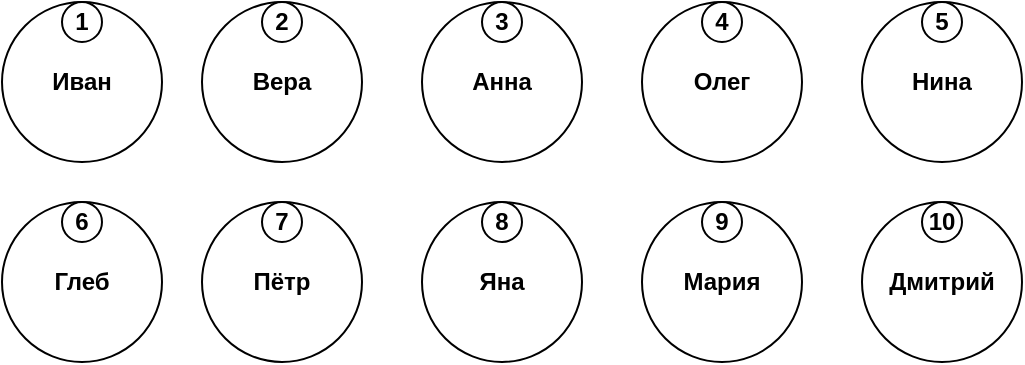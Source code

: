 <mxfile version="21.2.1" type="device" pages="7">
  <diagram name="SickPerson" id="l9UtsHgVqWcwVLJ1rjVj">
    <mxGraphModel dx="1026" dy="693" grid="1" gridSize="10" guides="1" tooltips="1" connect="1" arrows="1" fold="1" page="1" pageScale="1" pageWidth="827" pageHeight="1169" math="0" shadow="0">
      <root>
        <mxCell id="0" />
        <mxCell id="1" parent="0" />
        <mxCell id="t4VjIaH0rda4jzEB2erc-2" value="&lt;b&gt;Иван&lt;/b&gt;" style="ellipse;whiteSpace=wrap;html=1;aspect=fixed;" vertex="1" parent="1">
          <mxGeometry x="80" y="40" width="80" height="80" as="geometry" />
        </mxCell>
        <mxCell id="t4VjIaH0rda4jzEB2erc-3" value="&lt;b&gt;1&lt;/b&gt;" style="ellipse;whiteSpace=wrap;html=1;aspect=fixed;" vertex="1" parent="1">
          <mxGeometry x="110" y="40" width="20" height="20" as="geometry" />
        </mxCell>
        <mxCell id="t4VjIaH0rda4jzEB2erc-4" value="&lt;b&gt;Вера&lt;/b&gt;" style="ellipse;whiteSpace=wrap;html=1;aspect=fixed;" vertex="1" parent="1">
          <mxGeometry x="180" y="40" width="80" height="80" as="geometry" />
        </mxCell>
        <mxCell id="t4VjIaH0rda4jzEB2erc-5" value="&lt;b&gt;Анна&lt;/b&gt;" style="ellipse;whiteSpace=wrap;html=1;aspect=fixed;" vertex="1" parent="1">
          <mxGeometry x="290" y="40" width="80" height="80" as="geometry" />
        </mxCell>
        <mxCell id="t4VjIaH0rda4jzEB2erc-6" value="&lt;b&gt;Олег&lt;/b&gt;" style="ellipse;whiteSpace=wrap;html=1;aspect=fixed;" vertex="1" parent="1">
          <mxGeometry x="400" y="40" width="80" height="80" as="geometry" />
        </mxCell>
        <mxCell id="t4VjIaH0rda4jzEB2erc-7" value="&lt;b&gt;Нина&lt;/b&gt;" style="ellipse;whiteSpace=wrap;html=1;aspect=fixed;" vertex="1" parent="1">
          <mxGeometry x="510" y="40" width="80" height="80" as="geometry" />
        </mxCell>
        <mxCell id="t4VjIaH0rda4jzEB2erc-8" value="&lt;b&gt;Глеб&lt;/b&gt;" style="ellipse;whiteSpace=wrap;html=1;aspect=fixed;" vertex="1" parent="1">
          <mxGeometry x="80" y="140" width="80" height="80" as="geometry" />
        </mxCell>
        <mxCell id="t4VjIaH0rda4jzEB2erc-9" value="&lt;b&gt;Пётр&lt;/b&gt;" style="ellipse;whiteSpace=wrap;html=1;aspect=fixed;" vertex="1" parent="1">
          <mxGeometry x="180" y="140" width="80" height="80" as="geometry" />
        </mxCell>
        <mxCell id="t4VjIaH0rda4jzEB2erc-10" value="&lt;b&gt;Яна&lt;/b&gt;" style="ellipse;whiteSpace=wrap;html=1;aspect=fixed;" vertex="1" parent="1">
          <mxGeometry x="290" y="140" width="80" height="80" as="geometry" />
        </mxCell>
        <mxCell id="t4VjIaH0rda4jzEB2erc-11" value="&lt;b&gt;Мария&lt;/b&gt;" style="ellipse;whiteSpace=wrap;html=1;aspect=fixed;" vertex="1" parent="1">
          <mxGeometry x="400" y="140" width="80" height="80" as="geometry" />
        </mxCell>
        <mxCell id="t4VjIaH0rda4jzEB2erc-12" value="&lt;b&gt;Дмитрий&lt;/b&gt;" style="ellipse;whiteSpace=wrap;html=1;aspect=fixed;" vertex="1" parent="1">
          <mxGeometry x="510" y="140" width="80" height="80" as="geometry" />
        </mxCell>
        <mxCell id="t4VjIaH0rda4jzEB2erc-13" value="&lt;b&gt;2&lt;/b&gt;" style="ellipse;whiteSpace=wrap;html=1;aspect=fixed;" vertex="1" parent="1">
          <mxGeometry x="210" y="40" width="20" height="20" as="geometry" />
        </mxCell>
        <mxCell id="t4VjIaH0rda4jzEB2erc-14" value="&lt;b&gt;3&lt;/b&gt;" style="ellipse;whiteSpace=wrap;html=1;aspect=fixed;" vertex="1" parent="1">
          <mxGeometry x="320" y="40" width="20" height="20" as="geometry" />
        </mxCell>
        <mxCell id="t4VjIaH0rda4jzEB2erc-15" value="&lt;b&gt;4&lt;/b&gt;" style="ellipse;whiteSpace=wrap;html=1;aspect=fixed;" vertex="1" parent="1">
          <mxGeometry x="430" y="40" width="20" height="20" as="geometry" />
        </mxCell>
        <mxCell id="t4VjIaH0rda4jzEB2erc-16" value="&lt;b&gt;5&lt;/b&gt;" style="ellipse;whiteSpace=wrap;html=1;aspect=fixed;" vertex="1" parent="1">
          <mxGeometry x="540" y="40" width="20" height="20" as="geometry" />
        </mxCell>
        <mxCell id="t4VjIaH0rda4jzEB2erc-17" value="&lt;b&gt;6&lt;/b&gt;" style="ellipse;whiteSpace=wrap;html=1;aspect=fixed;" vertex="1" parent="1">
          <mxGeometry x="110" y="140" width="20" height="20" as="geometry" />
        </mxCell>
        <mxCell id="t4VjIaH0rda4jzEB2erc-18" value="&lt;b&gt;7&lt;/b&gt;" style="ellipse;whiteSpace=wrap;html=1;aspect=fixed;" vertex="1" parent="1">
          <mxGeometry x="210" y="140" width="20" height="20" as="geometry" />
        </mxCell>
        <mxCell id="t4VjIaH0rda4jzEB2erc-19" value="&lt;b&gt;8&lt;/b&gt;" style="ellipse;whiteSpace=wrap;html=1;aspect=fixed;" vertex="1" parent="1">
          <mxGeometry x="320" y="140" width="20" height="20" as="geometry" />
        </mxCell>
        <mxCell id="t4VjIaH0rda4jzEB2erc-20" value="&lt;b&gt;9&lt;/b&gt;" style="ellipse;whiteSpace=wrap;html=1;aspect=fixed;" vertex="1" parent="1">
          <mxGeometry x="430" y="140" width="20" height="20" as="geometry" />
        </mxCell>
        <mxCell id="t4VjIaH0rda4jzEB2erc-21" value="&lt;b&gt;10&lt;/b&gt;" style="ellipse;whiteSpace=wrap;html=1;aspect=fixed;" vertex="1" parent="1">
          <mxGeometry x="540" y="140" width="20" height="20" as="geometry" />
        </mxCell>
      </root>
    </mxGraphModel>
  </diagram>
  <diagram id="A2DyUBWQJhqryDiesHJM" name="City">
    <mxGraphModel dx="1140" dy="3108" grid="1" gridSize="10" guides="1" tooltips="1" connect="1" arrows="1" fold="1" page="1" pageScale="1" pageWidth="827" pageHeight="1169" math="0" shadow="0">
      <root>
        <mxCell id="0" />
        <mxCell id="1" parent="0" />
        <mxCell id="Pww7Gds3xCZGMqGG-SM1-1" value="&lt;b&gt;Минск&lt;/b&gt;" style="whiteSpace=wrap;html=1;aspect=fixed;" vertex="1" parent="1">
          <mxGeometry x="40" y="-2280" width="80" height="80" as="geometry" />
        </mxCell>
        <mxCell id="Pww7Gds3xCZGMqGG-SM1-2" value="&lt;b&gt;1&lt;/b&gt;" style="whiteSpace=wrap;html=1;aspect=fixed;" vertex="1" parent="1">
          <mxGeometry x="70" y="-2280" width="20" height="20" as="geometry" />
        </mxCell>
        <mxCell id="Pww7Gds3xCZGMqGG-SM1-3" value="&lt;b&gt;Туров&lt;/b&gt;" style="whiteSpace=wrap;html=1;aspect=fixed;" vertex="1" parent="1">
          <mxGeometry x="150" y="-2280" width="80" height="80" as="geometry" />
        </mxCell>
        <mxCell id="Pww7Gds3xCZGMqGG-SM1-4" value="&lt;b&gt;2&lt;/b&gt;" style="whiteSpace=wrap;html=1;aspect=fixed;" vertex="1" parent="1">
          <mxGeometry x="180" y="-2280" width="20" height="20" as="geometry" />
        </mxCell>
        <mxCell id="Pww7Gds3xCZGMqGG-SM1-5" value="&lt;b&gt;Гомель&lt;/b&gt;" style="whiteSpace=wrap;html=1;aspect=fixed;" vertex="1" parent="1">
          <mxGeometry x="260" y="-2280" width="80" height="80" as="geometry" />
        </mxCell>
        <mxCell id="Pww7Gds3xCZGMqGG-SM1-6" value="&lt;b&gt;Брест&lt;/b&gt;" style="whiteSpace=wrap;html=1;aspect=fixed;fontSize=12;" vertex="1" parent="1">
          <mxGeometry x="374" y="-2280" width="80" height="80" as="geometry" />
        </mxCell>
        <mxCell id="Pww7Gds3xCZGMqGG-SM1-7" value="&lt;b&gt;Витебск&lt;/b&gt;" style="whiteSpace=wrap;html=1;aspect=fixed;" vertex="1" parent="1">
          <mxGeometry x="490" y="-2280" width="80" height="80" as="geometry" />
        </mxCell>
        <mxCell id="Pww7Gds3xCZGMqGG-SM1-8" value="&lt;b&gt;3&lt;/b&gt;" style="whiteSpace=wrap;html=1;aspect=fixed;" vertex="1" parent="1">
          <mxGeometry x="290" y="-2280" width="20" height="20" as="geometry" />
        </mxCell>
        <mxCell id="Pww7Gds3xCZGMqGG-SM1-9" value="&lt;b&gt;4&lt;/b&gt;" style="whiteSpace=wrap;html=1;aspect=fixed;" vertex="1" parent="1">
          <mxGeometry x="404" y="-2280" width="20" height="20" as="geometry" />
        </mxCell>
        <mxCell id="Pww7Gds3xCZGMqGG-SM1-10" value="&lt;b&gt;5&lt;/b&gt;" style="whiteSpace=wrap;html=1;aspect=fixed;" vertex="1" parent="1">
          <mxGeometry x="520" y="-2280" width="20" height="20" as="geometry" />
        </mxCell>
        <mxCell id="Pww7Gds3xCZGMqGG-SM1-11" value="&lt;b&gt;Гродно&lt;/b&gt;" style="whiteSpace=wrap;html=1;aspect=fixed;" vertex="1" parent="1">
          <mxGeometry x="40" y="-2160" width="80" height="80" as="geometry" />
        </mxCell>
        <mxCell id="Pww7Gds3xCZGMqGG-SM1-12" value="&lt;b&gt;Могилев&lt;/b&gt;" style="whiteSpace=wrap;html=1;aspect=fixed;" vertex="1" parent="1">
          <mxGeometry x="150" y="-2160" width="80" height="80" as="geometry" />
        </mxCell>
        <mxCell id="Pww7Gds3xCZGMqGG-SM1-13" value="&lt;b&gt;Барановичи&lt;/b&gt;" style="whiteSpace=wrap;html=1;aspect=fixed;" vertex="1" parent="1">
          <mxGeometry x="260" y="-2160" width="80" height="80" as="geometry" />
        </mxCell>
        <mxCell id="Pww7Gds3xCZGMqGG-SM1-14" value="&lt;b&gt;Орша&lt;/b&gt;" style="whiteSpace=wrap;html=1;aspect=fixed;" vertex="1" parent="1">
          <mxGeometry x="374" y="-2160" width="80" height="80" as="geometry" />
        </mxCell>
        <mxCell id="Pww7Gds3xCZGMqGG-SM1-15" value="&lt;b&gt;Жлобин&lt;/b&gt;" style="whiteSpace=wrap;html=1;aspect=fixed;" vertex="1" parent="1">
          <mxGeometry x="490" y="-2160" width="80" height="80" as="geometry" />
        </mxCell>
        <mxCell id="Pww7Gds3xCZGMqGG-SM1-16" value="&lt;b&gt;6&lt;/b&gt;" style="whiteSpace=wrap;html=1;aspect=fixed;" vertex="1" parent="1">
          <mxGeometry x="70" y="-2160" width="20" height="20" as="geometry" />
        </mxCell>
        <mxCell id="Pww7Gds3xCZGMqGG-SM1-17" value="&lt;b&gt;7&lt;/b&gt;" style="whiteSpace=wrap;html=1;aspect=fixed;" vertex="1" parent="1">
          <mxGeometry x="180" y="-2160" width="20" height="20" as="geometry" />
        </mxCell>
        <mxCell id="Pww7Gds3xCZGMqGG-SM1-18" value="&lt;b&gt;8&lt;/b&gt;" style="whiteSpace=wrap;html=1;aspect=fixed;" vertex="1" parent="1">
          <mxGeometry x="290" y="-2160" width="20" height="20" as="geometry" />
        </mxCell>
        <mxCell id="Pww7Gds3xCZGMqGG-SM1-19" value="&lt;b&gt;9&lt;/b&gt;" style="whiteSpace=wrap;html=1;aspect=fixed;" vertex="1" parent="1">
          <mxGeometry x="404" y="-2160" width="20" height="20" as="geometry" />
        </mxCell>
        <mxCell id="Pww7Gds3xCZGMqGG-SM1-20" value="&lt;b&gt;10&lt;/b&gt;" style="whiteSpace=wrap;html=1;aspect=fixed;" vertex="1" parent="1">
          <mxGeometry x="520" y="-2160" width="20" height="20" as="geometry" />
        </mxCell>
      </root>
    </mxGraphModel>
  </diagram>
  <diagram id="eYU9uMxtJDnHIi0D6yfI" name="Hospital">
    <mxGraphModel dx="1140" dy="770" grid="1" gridSize="10" guides="1" tooltips="1" connect="1" arrows="1" fold="1" page="1" pageScale="1" pageWidth="827" pageHeight="1169" math="0" shadow="0">
      <root>
        <mxCell id="0" />
        <mxCell id="1" parent="0" />
        <mxCell id="swshTDu7aOagNSD003hA-1" value="" style="verticalLabelPosition=bottom;verticalAlign=top;html=1;shape=hexagon;perimeter=hexagonPerimeter2;arcSize=6;size=0.27;fontSize=11;" vertex="1" parent="1">
          <mxGeometry x="40" y="40" width="130" height="80" as="geometry" />
        </mxCell>
        <mxCell id="swshTDu7aOagNSD003hA-2" value="" style="verticalLabelPosition=bottom;verticalAlign=top;html=1;shape=hexagon;perimeter=hexagonPerimeter2;arcSize=6;size=0.27;fontSize=11;" vertex="1" parent="1">
          <mxGeometry x="87.5" y="40" width="35" height="20" as="geometry" />
        </mxCell>
        <mxCell id="swshTDu7aOagNSD003hA-3" value="1" style="text;html=1;strokeColor=none;fillColor=none;align=center;verticalAlign=middle;whiteSpace=wrap;rounded=0;fontSize=11;" vertex="1" parent="1">
          <mxGeometry x="90" y="40" width="30" height="20" as="geometry" />
        </mxCell>
        <mxCell id="swshTDu7aOagNSD003hA-4" value="Больница №10&lt;br style=&quot;font-size: 11px;&quot;&gt;Минск" style="text;html=1;strokeColor=none;fillColor=none;align=center;verticalAlign=middle;whiteSpace=wrap;rounded=0;fontSize=11;" vertex="1" parent="1">
          <mxGeometry x="60" y="60" width="90" height="50" as="geometry" />
        </mxCell>
        <mxCell id="swshTDu7aOagNSD003hA-7" value="" style="verticalLabelPosition=bottom;verticalAlign=top;html=1;shape=hexagon;perimeter=hexagonPerimeter2;arcSize=6;size=0.27;fontSize=11;" vertex="1" parent="1">
          <mxGeometry x="190" y="40" width="130" height="80" as="geometry" />
        </mxCell>
        <mxCell id="swshTDu7aOagNSD003hA-8" value="" style="verticalLabelPosition=bottom;verticalAlign=top;html=1;shape=hexagon;perimeter=hexagonPerimeter2;arcSize=6;size=0.27;fontSize=11;" vertex="1" parent="1">
          <mxGeometry x="237.5" y="40" width="35" height="20" as="geometry" />
        </mxCell>
        <mxCell id="swshTDu7aOagNSD003hA-9" value="2" style="text;html=1;strokeColor=none;fillColor=none;align=center;verticalAlign=middle;whiteSpace=wrap;rounded=0;fontSize=11;" vertex="1" parent="1">
          <mxGeometry x="240" y="40" width="30" height="20" as="geometry" />
        </mxCell>
        <mxCell id="swshTDu7aOagNSD003hA-10" value="Больница №5&lt;br style=&quot;font-size: 11px;&quot;&gt;Туров" style="text;html=1;strokeColor=none;fillColor=none;align=center;verticalAlign=middle;whiteSpace=wrap;rounded=0;fontSize=11;" vertex="1" parent="1">
          <mxGeometry x="210" y="60" width="90" height="50" as="geometry" />
        </mxCell>
        <mxCell id="swshTDu7aOagNSD003hA-11" value="" style="verticalLabelPosition=bottom;verticalAlign=top;html=1;shape=hexagon;perimeter=hexagonPerimeter2;arcSize=6;size=0.27;fontSize=11;" vertex="1" parent="1">
          <mxGeometry x="340" y="40" width="130" height="80" as="geometry" />
        </mxCell>
        <mxCell id="swshTDu7aOagNSD003hA-12" value="" style="verticalLabelPosition=bottom;verticalAlign=top;html=1;shape=hexagon;perimeter=hexagonPerimeter2;arcSize=6;size=0.27;fontSize=11;" vertex="1" parent="1">
          <mxGeometry x="387.5" y="40" width="35" height="20" as="geometry" />
        </mxCell>
        <mxCell id="swshTDu7aOagNSD003hA-13" value="3" style="text;html=1;strokeColor=none;fillColor=none;align=center;verticalAlign=middle;whiteSpace=wrap;rounded=0;fontSize=11;" vertex="1" parent="1">
          <mxGeometry x="390" y="40" width="30" height="20" as="geometry" />
        </mxCell>
        <mxCell id="swshTDu7aOagNSD003hA-14" value="Частная больница&lt;br style=&quot;font-size: 11px;&quot;&gt;Гомель" style="text;html=1;strokeColor=none;fillColor=none;align=center;verticalAlign=middle;whiteSpace=wrap;rounded=0;fontSize=11;" vertex="1" parent="1">
          <mxGeometry x="350" y="60" width="110" height="50" as="geometry" />
        </mxCell>
        <mxCell id="swshTDu7aOagNSD003hA-15" value="" style="verticalLabelPosition=bottom;verticalAlign=top;html=1;shape=hexagon;perimeter=hexagonPerimeter2;arcSize=6;size=0.27;fontSize=11;" vertex="1" parent="1">
          <mxGeometry x="490" y="40" width="130" height="80" as="geometry" />
        </mxCell>
        <mxCell id="swshTDu7aOagNSD003hA-16" value="" style="verticalLabelPosition=bottom;verticalAlign=top;html=1;shape=hexagon;perimeter=hexagonPerimeter2;arcSize=6;size=0.27;fontSize=11;" vertex="1" parent="1">
          <mxGeometry x="537.5" y="40" width="35" height="20" as="geometry" />
        </mxCell>
        <mxCell id="swshTDu7aOagNSD003hA-17" value="4" style="text;html=1;strokeColor=none;fillColor=none;align=center;verticalAlign=middle;whiteSpace=wrap;rounded=0;fontSize=11;" vertex="1" parent="1">
          <mxGeometry x="540" y="40" width="30" height="20" as="geometry" />
        </mxCell>
        <mxCell id="swshTDu7aOagNSD003hA-18" value="Областная больница&lt;br style=&quot;font-size: 11px;&quot;&gt;Брест" style="text;html=1;strokeColor=none;fillColor=none;align=center;verticalAlign=middle;whiteSpace=wrap;rounded=0;fontSize=11;" vertex="1" parent="1">
          <mxGeometry x="490" y="60" width="130" height="50" as="geometry" />
        </mxCell>
        <mxCell id="swshTDu7aOagNSD003hA-19" value="" style="verticalLabelPosition=bottom;verticalAlign=top;html=1;shape=hexagon;perimeter=hexagonPerimeter2;arcSize=6;size=0.27;fontSize=10;" vertex="1" parent="1">
          <mxGeometry x="640" y="40" width="130" height="80" as="geometry" />
        </mxCell>
        <mxCell id="swshTDu7aOagNSD003hA-20" value="" style="verticalLabelPosition=bottom;verticalAlign=top;html=1;shape=hexagon;perimeter=hexagonPerimeter2;arcSize=6;size=0.27;fontSize=10;" vertex="1" parent="1">
          <mxGeometry x="687.5" y="40" width="35" height="20" as="geometry" />
        </mxCell>
        <mxCell id="swshTDu7aOagNSD003hA-21" value="5" style="text;html=1;strokeColor=none;fillColor=none;align=center;verticalAlign=middle;whiteSpace=wrap;rounded=0;fontSize=10;" vertex="1" parent="1">
          <mxGeometry x="690" y="40" width="30" height="20" as="geometry" />
        </mxCell>
        <mxCell id="swshTDu7aOagNSD003hA-22" value="Городская больница&lt;br style=&quot;font-size: 10px;&quot;&gt;Витебск" style="text;html=1;strokeColor=none;fillColor=none;align=center;verticalAlign=middle;whiteSpace=wrap;rounded=0;fontSize=10;" vertex="1" parent="1">
          <mxGeometry x="645" y="60" width="120" height="50" as="geometry" />
        </mxCell>
        <mxCell id="swshTDu7aOagNSD003hA-23" value="" style="verticalLabelPosition=bottom;verticalAlign=top;html=1;shape=hexagon;perimeter=hexagonPerimeter2;arcSize=6;size=0.27;fontSize=11;" vertex="1" parent="1">
          <mxGeometry x="40" y="140" width="130" height="80" as="geometry" />
        </mxCell>
        <mxCell id="swshTDu7aOagNSD003hA-24" value="" style="verticalLabelPosition=bottom;verticalAlign=top;html=1;shape=hexagon;perimeter=hexagonPerimeter2;arcSize=6;size=0.27;fontSize=11;" vertex="1" parent="1">
          <mxGeometry x="87.5" y="140" width="35" height="20" as="geometry" />
        </mxCell>
        <mxCell id="swshTDu7aOagNSD003hA-25" value="6" style="text;html=1;strokeColor=none;fillColor=none;align=center;verticalAlign=middle;whiteSpace=wrap;rounded=0;fontSize=11;" vertex="1" parent="1">
          <mxGeometry x="90" y="140" width="30" height="20" as="geometry" />
        </mxCell>
        <mxCell id="swshTDu7aOagNSD003hA-26" value="Республиканская больница&lt;br style=&quot;font-size: 11px;&quot;&gt;Гродно" style="text;html=1;strokeColor=none;fillColor=none;align=center;verticalAlign=middle;whiteSpace=wrap;rounded=0;fontSize=11;" vertex="1" parent="1">
          <mxGeometry x="60" y="160" width="90" height="50" as="geometry" />
        </mxCell>
        <mxCell id="swshTDu7aOagNSD003hA-27" value="" style="verticalLabelPosition=bottom;verticalAlign=top;html=1;shape=hexagon;perimeter=hexagonPerimeter2;arcSize=6;size=0.27;fontSize=11;" vertex="1" parent="1">
          <mxGeometry x="190" y="140" width="130" height="80" as="geometry" />
        </mxCell>
        <mxCell id="swshTDu7aOagNSD003hA-28" value="" style="verticalLabelPosition=bottom;verticalAlign=top;html=1;shape=hexagon;perimeter=hexagonPerimeter2;arcSize=6;size=0.27;fontSize=11;" vertex="1" parent="1">
          <mxGeometry x="237.5" y="140" width="35" height="20" as="geometry" />
        </mxCell>
        <mxCell id="swshTDu7aOagNSD003hA-29" value="7" style="text;html=1;strokeColor=none;fillColor=none;align=center;verticalAlign=middle;whiteSpace=wrap;rounded=0;fontSize=11;" vertex="1" parent="1">
          <mxGeometry x="240" y="140" width="30" height="20" as="geometry" />
        </mxCell>
        <mxCell id="swshTDu7aOagNSD003hA-30" value="Детская больница&lt;br style=&quot;font-size: 11px;&quot;&gt;Минск" style="text;html=1;strokeColor=none;fillColor=none;align=center;verticalAlign=middle;whiteSpace=wrap;rounded=0;fontSize=11;" vertex="1" parent="1">
          <mxGeometry x="210" y="160" width="90" height="50" as="geometry" />
        </mxCell>
        <mxCell id="swshTDu7aOagNSD003hA-31" value="" style="verticalLabelPosition=bottom;verticalAlign=top;html=1;shape=hexagon;perimeter=hexagonPerimeter2;arcSize=6;size=0.27;fontSize=11;" vertex="1" parent="1">
          <mxGeometry x="340" y="140" width="130" height="80" as="geometry" />
        </mxCell>
        <mxCell id="swshTDu7aOagNSD003hA-32" value="" style="verticalLabelPosition=bottom;verticalAlign=top;html=1;shape=hexagon;perimeter=hexagonPerimeter2;arcSize=6;size=0.27;fontSize=11;" vertex="1" parent="1">
          <mxGeometry x="387.5" y="140" width="35" height="20" as="geometry" />
        </mxCell>
        <mxCell id="swshTDu7aOagNSD003hA-33" value="8" style="text;html=1;strokeColor=none;fillColor=none;align=center;verticalAlign=middle;whiteSpace=wrap;rounded=0;fontSize=11;" vertex="1" parent="1">
          <mxGeometry x="390" y="140" width="30" height="20" as="geometry" />
        </mxCell>
        <mxCell id="swshTDu7aOagNSD003hA-34" value="Больница для ветеранов&lt;br style=&quot;font-size: 11px;&quot;&gt;Могилев" style="text;html=1;strokeColor=none;fillColor=none;align=center;verticalAlign=middle;whiteSpace=wrap;rounded=0;fontSize=11;" vertex="1" parent="1">
          <mxGeometry x="360" y="160" width="90" height="50" as="geometry" />
        </mxCell>
        <mxCell id="swshTDu7aOagNSD003hA-35" value="" style="verticalLabelPosition=bottom;verticalAlign=top;html=1;shape=hexagon;perimeter=hexagonPerimeter2;arcSize=6;size=0.27;fontSize=11;" vertex="1" parent="1">
          <mxGeometry x="490" y="140" width="130" height="80" as="geometry" />
        </mxCell>
        <mxCell id="swshTDu7aOagNSD003hA-36" value="" style="verticalLabelPosition=bottom;verticalAlign=top;html=1;shape=hexagon;perimeter=hexagonPerimeter2;arcSize=6;size=0.27;fontSize=11;" vertex="1" parent="1">
          <mxGeometry x="537.5" y="140" width="35" height="20" as="geometry" />
        </mxCell>
        <mxCell id="swshTDu7aOagNSD003hA-37" value="9" style="text;html=1;strokeColor=none;fillColor=none;align=center;verticalAlign=middle;whiteSpace=wrap;rounded=0;fontSize=11;" vertex="1" parent="1">
          <mxGeometry x="540" y="140" width="30" height="20" as="geometry" />
        </mxCell>
        <mxCell id="swshTDu7aOagNSD003hA-38" value="Больница №1&lt;br&gt;Туров" style="text;html=1;strokeColor=none;fillColor=none;align=center;verticalAlign=middle;whiteSpace=wrap;rounded=0;fontSize=11;" vertex="1" parent="1">
          <mxGeometry x="510" y="160" width="90" height="50" as="geometry" />
        </mxCell>
        <mxCell id="swshTDu7aOagNSD003hA-39" value="" style="verticalLabelPosition=bottom;verticalAlign=top;html=1;shape=hexagon;perimeter=hexagonPerimeter2;arcSize=6;size=0.27;fontSize=10;" vertex="1" parent="1">
          <mxGeometry x="640" y="140" width="130" height="80" as="geometry" />
        </mxCell>
        <mxCell id="swshTDu7aOagNSD003hA-40" value="" style="verticalLabelPosition=bottom;verticalAlign=top;html=1;shape=hexagon;perimeter=hexagonPerimeter2;arcSize=6;size=0.27;fontSize=10;" vertex="1" parent="1">
          <mxGeometry x="687.5" y="140" width="35" height="20" as="geometry" />
        </mxCell>
        <mxCell id="swshTDu7aOagNSD003hA-41" value="10" style="text;html=1;strokeColor=none;fillColor=none;align=center;verticalAlign=middle;whiteSpace=wrap;rounded=0;fontSize=10;" vertex="1" parent="1">
          <mxGeometry x="690" y="140" width="30" height="20" as="geometry" />
        </mxCell>
        <mxCell id="swshTDu7aOagNSD003hA-42" value="Клиника &quot;Доктор&quot;&lt;br style=&quot;border-color: var(--border-color); font-size: 11px;&quot;&gt;&lt;span style=&quot;font-size: 11px;&quot;&gt;Жлобин&lt;/span&gt;" style="text;html=1;strokeColor=none;fillColor=none;align=center;verticalAlign=middle;whiteSpace=wrap;rounded=0;fontSize=10;" vertex="1" parent="1">
          <mxGeometry x="660" y="160" width="90" height="50" as="geometry" />
        </mxCell>
      </root>
    </mxGraphModel>
  </diagram>
  <diagram id="Ur-XQw2gnKXXDKSgb_K3" name="InfectedFrom">
    <mxGraphModel dx="1207" dy="815" grid="1" gridSize="10" guides="1" tooltips="1" connect="1" arrows="1" fold="1" page="1" pageScale="1" pageWidth="827" pageHeight="1169" math="0" shadow="0">
      <root>
        <mxCell id="0" />
        <mxCell id="1" parent="0" />
        <mxCell id="LmJDNnJd2zh7nxzpjzGY-6" value="&lt;b&gt;Анна&lt;/b&gt;" style="ellipse;whiteSpace=wrap;html=1;aspect=fixed;" vertex="1" parent="1">
          <mxGeometry x="320" y="80" width="80" height="80" as="geometry" />
        </mxCell>
        <mxCell id="LmJDNnJd2zh7nxzpjzGY-7" value="&lt;b&gt;3&lt;/b&gt;" style="ellipse;whiteSpace=wrap;html=1;aspect=fixed;" vertex="1" parent="1">
          <mxGeometry x="350" y="80" width="20" height="20" as="geometry" />
        </mxCell>
        <mxCell id="LmJDNnJd2zh7nxzpjzGY-10" value="&lt;b&gt;Иван&lt;/b&gt;" style="ellipse;whiteSpace=wrap;html=1;aspect=fixed;" vertex="1" parent="1">
          <mxGeometry x="334" y="280" width="80" height="80" as="geometry" />
        </mxCell>
        <mxCell id="LmJDNnJd2zh7nxzpjzGY-11" value="&lt;b&gt;1&lt;/b&gt;" style="ellipse;whiteSpace=wrap;html=1;aspect=fixed;" vertex="1" parent="1">
          <mxGeometry x="364" y="280" width="20" height="20" as="geometry" />
        </mxCell>
        <mxCell id="LmJDNnJd2zh7nxzpjzGY-12" value="&lt;b&gt;Нина&lt;/b&gt;" style="ellipse;whiteSpace=wrap;html=1;aspect=fixed;" vertex="1" parent="1">
          <mxGeometry x="170" y="360" width="80" height="80" as="geometry" />
        </mxCell>
        <mxCell id="LmJDNnJd2zh7nxzpjzGY-13" value="&lt;b&gt;5&lt;/b&gt;" style="ellipse;whiteSpace=wrap;html=1;aspect=fixed;" vertex="1" parent="1">
          <mxGeometry x="200" y="360" width="20" height="20" as="geometry" />
        </mxCell>
        <mxCell id="LmJDNnJd2zh7nxzpjzGY-14" value="&lt;b&gt;Глеб&lt;/b&gt;" style="ellipse;whiteSpace=wrap;html=1;aspect=fixed;" vertex="1" parent="1">
          <mxGeometry x="600" y="110" width="80" height="80" as="geometry" />
        </mxCell>
        <mxCell id="LmJDNnJd2zh7nxzpjzGY-15" value="&lt;b&gt;6&lt;/b&gt;" style="ellipse;whiteSpace=wrap;html=1;aspect=fixed;" vertex="1" parent="1">
          <mxGeometry x="630" y="110" width="20" height="20" as="geometry" />
        </mxCell>
        <mxCell id="LmJDNnJd2zh7nxzpjzGY-16" value="&lt;b&gt;Пётр&lt;/b&gt;" style="ellipse;whiteSpace=wrap;html=1;aspect=fixed;" vertex="1" parent="1">
          <mxGeometry x="680" y="250" width="80" height="80" as="geometry" />
        </mxCell>
        <mxCell id="LmJDNnJd2zh7nxzpjzGY-17" value="&lt;b&gt;7&lt;/b&gt;" style="ellipse;whiteSpace=wrap;html=1;aspect=fixed;" vertex="1" parent="1">
          <mxGeometry x="710" y="250" width="20" height="20" as="geometry" />
        </mxCell>
        <mxCell id="LmJDNnJd2zh7nxzpjzGY-18" value="&lt;b&gt;Вера&lt;/b&gt;" style="ellipse;whiteSpace=wrap;html=1;aspect=fixed;" vertex="1" parent="1">
          <mxGeometry x="180" y="160" width="80" height="80" as="geometry" />
        </mxCell>
        <mxCell id="LmJDNnJd2zh7nxzpjzGY-19" value="&lt;b&gt;2&lt;/b&gt;" style="ellipse;whiteSpace=wrap;html=1;aspect=fixed;" vertex="1" parent="1">
          <mxGeometry x="210" y="160" width="20" height="20" as="geometry" />
        </mxCell>
        <mxCell id="LmJDNnJd2zh7nxzpjzGY-20" value="&lt;b&gt;Яна&lt;/b&gt;" style="ellipse;whiteSpace=wrap;html=1;aspect=fixed;" vertex="1" parent="1">
          <mxGeometry x="480" y="240" width="80" height="80" as="geometry" />
        </mxCell>
        <mxCell id="LmJDNnJd2zh7nxzpjzGY-21" value="&lt;b&gt;8&lt;/b&gt;" style="ellipse;whiteSpace=wrap;html=1;aspect=fixed;" vertex="1" parent="1">
          <mxGeometry x="510" y="240" width="20" height="20" as="geometry" />
        </mxCell>
        <mxCell id="LmJDNnJd2zh7nxzpjzGY-22" value="&lt;b&gt;Олег&lt;/b&gt;" style="ellipse;whiteSpace=wrap;html=1;aspect=fixed;" vertex="1" parent="1">
          <mxGeometry x="60" y="260" width="80" height="80" as="geometry" />
        </mxCell>
        <mxCell id="LmJDNnJd2zh7nxzpjzGY-23" value="&lt;b&gt;4&lt;/b&gt;" style="ellipse;whiteSpace=wrap;html=1;aspect=fixed;" vertex="1" parent="1">
          <mxGeometry x="90" y="260" width="20" height="20" as="geometry" />
        </mxCell>
        <mxCell id="LmJDNnJd2zh7nxzpjzGY-26" value="" style="endArrow=classic;html=1;rounded=0;exitX=0.01;exitY=0.699;exitDx=0;exitDy=0;exitPerimeter=0;entryX=1.024;entryY=0.351;entryDx=0;entryDy=0;entryPerimeter=0;" edge="1" parent="1" source="LmJDNnJd2zh7nxzpjzGY-10" target="LmJDNnJd2zh7nxzpjzGY-12">
          <mxGeometry width="50" height="50" relative="1" as="geometry">
            <mxPoint x="290" y="380" as="sourcePoint" />
            <mxPoint x="240" y="380" as="targetPoint" />
          </mxGeometry>
        </mxCell>
        <mxCell id="LmJDNnJd2zh7nxzpjzGY-27" value="" style="endArrow=classic;html=1;rounded=0;entryX=1;entryY=1;entryDx=0;entryDy=0;" edge="1" parent="1" source="LmJDNnJd2zh7nxzpjzGY-10" target="LmJDNnJd2zh7nxzpjzGY-18">
          <mxGeometry width="50" height="50" relative="1" as="geometry">
            <mxPoint x="170" y="290" as="sourcePoint" />
            <mxPoint x="220" y="240" as="targetPoint" />
          </mxGeometry>
        </mxCell>
        <mxCell id="LmJDNnJd2zh7nxzpjzGY-28" value="&lt;b&gt;Мария&lt;/b&gt;" style="ellipse;whiteSpace=wrap;html=1;aspect=fixed;" vertex="1" parent="1">
          <mxGeometry x="430" y="370" width="80" height="80" as="geometry" />
        </mxCell>
        <mxCell id="LmJDNnJd2zh7nxzpjzGY-29" value="&lt;b&gt;9&lt;/b&gt;" style="ellipse;whiteSpace=wrap;html=1;aspect=fixed;" vertex="1" parent="1">
          <mxGeometry x="460" y="370" width="20" height="20" as="geometry" />
        </mxCell>
        <mxCell id="LmJDNnJd2zh7nxzpjzGY-30" value="&lt;b&gt;Дмитрий&lt;/b&gt;" style="ellipse;whiteSpace=wrap;html=1;aspect=fixed;" vertex="1" parent="1">
          <mxGeometry x="610" y="380" width="80" height="80" as="geometry" />
        </mxCell>
        <mxCell id="LmJDNnJd2zh7nxzpjzGY-31" value="&lt;b&gt;10&lt;/b&gt;" style="ellipse;whiteSpace=wrap;html=1;aspect=fixed;" vertex="1" parent="1">
          <mxGeometry x="640" y="380" width="20" height="20" as="geometry" />
        </mxCell>
        <mxCell id="LmJDNnJd2zh7nxzpjzGY-32" value="" style="endArrow=classic;html=1;rounded=0;exitX=1;exitY=0;exitDx=0;exitDy=0;entryX=0.065;entryY=0.796;entryDx=0;entryDy=0;entryPerimeter=0;" edge="1" parent="1" source="LmJDNnJd2zh7nxzpjzGY-18" target="LmJDNnJd2zh7nxzpjzGY-6">
          <mxGeometry width="50" height="50" relative="1" as="geometry">
            <mxPoint x="460" y="380" as="sourcePoint" />
            <mxPoint x="510" y="330" as="targetPoint" />
          </mxGeometry>
        </mxCell>
        <mxCell id="LmJDNnJd2zh7nxzpjzGY-33" value="" style="endArrow=classic;html=1;rounded=0;exitX=1;exitY=0.5;exitDx=0;exitDy=0;entryX=0;entryY=0.5;entryDx=0;entryDy=0;" edge="1" parent="1" source="LmJDNnJd2zh7nxzpjzGY-6" target="LmJDNnJd2zh7nxzpjzGY-14">
          <mxGeometry width="50" height="50" relative="1" as="geometry">
            <mxPoint x="460" y="380" as="sourcePoint" />
            <mxPoint x="510" y="330" as="targetPoint" />
          </mxGeometry>
        </mxCell>
        <mxCell id="LmJDNnJd2zh7nxzpjzGY-35" value="" style="endArrow=classic;html=1;rounded=0;exitX=0.5;exitY=1;exitDx=0;exitDy=0;entryX=0.5;entryY=0;entryDx=0;entryDy=0;" edge="1" parent="1" source="LmJDNnJd2zh7nxzpjzGY-6" target="LmJDNnJd2zh7nxzpjzGY-11">
          <mxGeometry width="50" height="50" relative="1" as="geometry">
            <mxPoint x="120" y="230" as="sourcePoint" />
            <mxPoint x="170" y="180" as="targetPoint" />
          </mxGeometry>
        </mxCell>
        <mxCell id="LmJDNnJd2zh7nxzpjzGY-36" value="" style="endArrow=classic;html=1;rounded=0;exitX=1;exitY=0;exitDx=0;exitDy=0;entryX=0;entryY=1;entryDx=0;entryDy=0;" edge="1" parent="1" source="LmJDNnJd2zh7nxzpjzGY-22" target="LmJDNnJd2zh7nxzpjzGY-18">
          <mxGeometry width="50" height="50" relative="1" as="geometry">
            <mxPoint x="420" y="430" as="sourcePoint" />
            <mxPoint x="329.116" y="357.428" as="targetPoint" />
          </mxGeometry>
        </mxCell>
        <mxCell id="LmJDNnJd2zh7nxzpjzGY-37" value="" style="endArrow=classic;html=1;rounded=0;exitX=0;exitY=0.5;exitDx=0;exitDy=0;entryX=0.662;entryY=0.976;entryDx=0;entryDy=0;entryPerimeter=0;" edge="1" parent="1" source="LmJDNnJd2zh7nxzpjzGY-12" target="LmJDNnJd2zh7nxzpjzGY-22">
          <mxGeometry width="50" height="50" relative="1" as="geometry">
            <mxPoint x="420" y="430" as="sourcePoint" />
            <mxPoint x="150" y="380" as="targetPoint" />
          </mxGeometry>
        </mxCell>
        <mxCell id="LmJDNnJd2zh7nxzpjzGY-38" value="" style="endArrow=classic;html=1;rounded=0;exitX=0.324;exitY=0.026;exitDx=0;exitDy=0;exitPerimeter=0;entryX=1;entryY=1;entryDx=0;entryDy=0;" edge="1" parent="1" source="LmJDNnJd2zh7nxzpjzGY-16" target="LmJDNnJd2zh7nxzpjzGY-14">
          <mxGeometry width="50" height="50" relative="1" as="geometry">
            <mxPoint x="460" y="380" as="sourcePoint" />
            <mxPoint x="720" y="210" as="targetPoint" />
          </mxGeometry>
        </mxCell>
        <mxCell id="LmJDNnJd2zh7nxzpjzGY-39" value="" style="endArrow=classic;html=1;rounded=0;exitX=0.288;exitY=0.976;exitDx=0;exitDy=0;exitPerimeter=0;entryX=1;entryY=0;entryDx=0;entryDy=0;" edge="1" parent="1" source="LmJDNnJd2zh7nxzpjzGY-14" target="LmJDNnJd2zh7nxzpjzGY-20">
          <mxGeometry width="50" height="50" relative="1" as="geometry">
            <mxPoint x="460" y="380" as="sourcePoint" />
            <mxPoint x="510" y="330" as="targetPoint" />
          </mxGeometry>
        </mxCell>
        <mxCell id="LmJDNnJd2zh7nxzpjzGY-40" value="" style="endArrow=classic;html=1;rounded=0;exitX=0;exitY=0;exitDx=0;exitDy=0;entryX=1;entryY=1;entryDx=0;entryDy=0;" edge="1" parent="1" source="LmJDNnJd2zh7nxzpjzGY-20" target="LmJDNnJd2zh7nxzpjzGY-6">
          <mxGeometry width="50" height="50" relative="1" as="geometry">
            <mxPoint x="460" y="380" as="sourcePoint" />
            <mxPoint x="300" y="170" as="targetPoint" />
          </mxGeometry>
        </mxCell>
        <mxCell id="LmJDNnJd2zh7nxzpjzGY-42" value="" style="endArrow=classic;html=1;rounded=0;exitX=0.329;exitY=0.976;exitDx=0;exitDy=0;exitPerimeter=0;entryX=0.76;entryY=0.087;entryDx=0;entryDy=0;entryPerimeter=0;" edge="1" parent="1" source="LmJDNnJd2zh7nxzpjzGY-16" target="LmJDNnJd2zh7nxzpjzGY-30">
          <mxGeometry width="50" height="50" relative="1" as="geometry">
            <mxPoint x="710" y="390" as="sourcePoint" />
            <mxPoint x="760" y="340" as="targetPoint" />
          </mxGeometry>
        </mxCell>
        <mxCell id="LmJDNnJd2zh7nxzpjzGY-43" value="" style="endArrow=classic;html=1;rounded=0;exitX=0;exitY=0.5;exitDx=0;exitDy=0;entryX=1;entryY=0.5;entryDx=0;entryDy=0;" edge="1" parent="1" source="LmJDNnJd2zh7nxzpjzGY-30" target="LmJDNnJd2zh7nxzpjzGY-28">
          <mxGeometry width="50" height="50" relative="1" as="geometry">
            <mxPoint x="420" y="310" as="sourcePoint" />
            <mxPoint x="470" y="260" as="targetPoint" />
          </mxGeometry>
        </mxCell>
        <mxCell id="LmJDNnJd2zh7nxzpjzGY-44" value="" style="endArrow=classic;html=1;rounded=0;exitX=0.5;exitY=0;exitDx=0;exitDy=0;entryX=0.329;entryY=0.976;entryDx=0;entryDy=0;entryPerimeter=0;" edge="1" parent="1" source="LmJDNnJd2zh7nxzpjzGY-28" target="LmJDNnJd2zh7nxzpjzGY-20">
          <mxGeometry width="50" height="50" relative="1" as="geometry">
            <mxPoint x="420" y="310" as="sourcePoint" />
            <mxPoint x="470" y="260" as="targetPoint" />
          </mxGeometry>
        </mxCell>
        <mxCell id="qPuXR36Uh6jrH2_8TPls-1" value="" style="endArrow=classic;html=1;rounded=0;exitX=0.5;exitY=1;exitDx=0;exitDy=0;entryX=0.5;entryY=0;entryDx=0;entryDy=0;" edge="1" parent="1" source="LmJDNnJd2zh7nxzpjzGY-14" target="LmJDNnJd2zh7nxzpjzGY-31">
          <mxGeometry width="50" height="50" relative="1" as="geometry">
            <mxPoint x="600" y="360" as="sourcePoint" />
            <mxPoint x="650" y="310" as="targetPoint" />
          </mxGeometry>
        </mxCell>
      </root>
    </mxGraphModel>
  </diagram>
  <diagram id="1F-CZ5rMWR_u8W-Jxuw7" name="LivesIn">
    <mxGraphModel dx="1026" dy="693" grid="1" gridSize="10" guides="1" tooltips="1" connect="1" arrows="1" fold="1" page="1" pageScale="1" pageWidth="827" pageHeight="1169" math="0" shadow="0">
      <root>
        <mxCell id="0" />
        <mxCell id="1" parent="0" />
        <mxCell id="QwvtYA2zokfPwjxas1Nt-1" value="&lt;b&gt;Минск&lt;/b&gt;" style="whiteSpace=wrap;html=1;aspect=fixed;" vertex="1" parent="1">
          <mxGeometry x="130" y="150" width="80" height="80" as="geometry" />
        </mxCell>
        <mxCell id="QwvtYA2zokfPwjxas1Nt-2" value="&lt;b&gt;1&lt;/b&gt;" style="whiteSpace=wrap;html=1;aspect=fixed;" vertex="1" parent="1">
          <mxGeometry x="160" y="150" width="20" height="20" as="geometry" />
        </mxCell>
        <mxCell id="QwvtYA2zokfPwjxas1Nt-3" value="&lt;b&gt;Туров&lt;/b&gt;" style="whiteSpace=wrap;html=1;aspect=fixed;" vertex="1" parent="1">
          <mxGeometry x="374" y="150" width="80" height="80" as="geometry" />
        </mxCell>
        <mxCell id="QwvtYA2zokfPwjxas1Nt-4" value="&lt;b&gt;2&lt;/b&gt;" style="whiteSpace=wrap;html=1;aspect=fixed;" vertex="1" parent="1">
          <mxGeometry x="404" y="150" width="20" height="20" as="geometry" />
        </mxCell>
        <mxCell id="QwvtYA2zokfPwjxas1Nt-5" value="&lt;b&gt;Гомель&lt;/b&gt;" style="whiteSpace=wrap;html=1;aspect=fixed;" vertex="1" parent="1">
          <mxGeometry x="600" y="150" width="80" height="80" as="geometry" />
        </mxCell>
        <mxCell id="QwvtYA2zokfPwjxas1Nt-6" value="&lt;b&gt;Брест&lt;/b&gt;" style="whiteSpace=wrap;html=1;aspect=fixed;fontSize=12;" vertex="1" parent="1">
          <mxGeometry x="256" y="230" width="80" height="80" as="geometry" />
        </mxCell>
        <mxCell id="QwvtYA2zokfPwjxas1Nt-7" value="&lt;b&gt;Витебск&lt;/b&gt;" style="whiteSpace=wrap;html=1;aspect=fixed;" vertex="1" parent="1">
          <mxGeometry x="490" y="230" width="80" height="80" as="geometry" />
        </mxCell>
        <mxCell id="QwvtYA2zokfPwjxas1Nt-8" value="&lt;b&gt;3&lt;/b&gt;" style="whiteSpace=wrap;html=1;aspect=fixed;" vertex="1" parent="1">
          <mxGeometry x="630" y="150" width="20" height="20" as="geometry" />
        </mxCell>
        <mxCell id="QwvtYA2zokfPwjxas1Nt-9" value="&lt;b&gt;4&lt;/b&gt;" style="whiteSpace=wrap;html=1;aspect=fixed;" vertex="1" parent="1">
          <mxGeometry x="286" y="230" width="20" height="20" as="geometry" />
        </mxCell>
        <mxCell id="QwvtYA2zokfPwjxas1Nt-10" value="&lt;b&gt;5&lt;/b&gt;" style="whiteSpace=wrap;html=1;aspect=fixed;" vertex="1" parent="1">
          <mxGeometry x="520" y="230" width="20" height="20" as="geometry" />
        </mxCell>
        <mxCell id="QwvtYA2zokfPwjxas1Nt-11" value="&lt;b&gt;Гродно&lt;/b&gt;" style="whiteSpace=wrap;html=1;aspect=fixed;" vertex="1" parent="1">
          <mxGeometry x="130" y="430" width="80" height="80" as="geometry" />
        </mxCell>
        <mxCell id="QwvtYA2zokfPwjxas1Nt-12" value="&lt;b&gt;Могилев&lt;/b&gt;" style="whiteSpace=wrap;html=1;aspect=fixed;" vertex="1" parent="1">
          <mxGeometry x="380" y="430" width="80" height="80" as="geometry" />
        </mxCell>
        <mxCell id="QwvtYA2zokfPwjxas1Nt-14" value="&lt;b&gt;Орша&lt;/b&gt;" style="whiteSpace=wrap;html=1;aspect=fixed;" vertex="1" parent="1">
          <mxGeometry x="600" y="430" width="80" height="80" as="geometry" />
        </mxCell>
        <mxCell id="QwvtYA2zokfPwjxas1Nt-16" value="&lt;b&gt;6&lt;/b&gt;" style="whiteSpace=wrap;html=1;aspect=fixed;" vertex="1" parent="1">
          <mxGeometry x="160" y="430" width="20" height="20" as="geometry" />
        </mxCell>
        <mxCell id="QwvtYA2zokfPwjxas1Nt-17" value="&lt;b&gt;7&lt;/b&gt;" style="whiteSpace=wrap;html=1;aspect=fixed;" vertex="1" parent="1">
          <mxGeometry x="410" y="430" width="20" height="20" as="geometry" />
        </mxCell>
        <mxCell id="QwvtYA2zokfPwjxas1Nt-19" value="&lt;b&gt;9&lt;/b&gt;" style="whiteSpace=wrap;html=1;aspect=fixed;" vertex="1" parent="1">
          <mxGeometry x="630" y="430" width="20" height="20" as="geometry" />
        </mxCell>
        <mxCell id="9Pcg6f0-3wDMIFxYihSS-1" value="&lt;b&gt;Иван&lt;/b&gt;" style="ellipse;whiteSpace=wrap;html=1;aspect=fixed;" vertex="1" parent="1">
          <mxGeometry x="60" y="50" width="80" height="80" as="geometry" />
        </mxCell>
        <mxCell id="9Pcg6f0-3wDMIFxYihSS-2" value="&lt;b&gt;1&lt;/b&gt;" style="ellipse;whiteSpace=wrap;html=1;aspect=fixed;" vertex="1" parent="1">
          <mxGeometry x="90" y="50" width="20" height="20" as="geometry" />
        </mxCell>
        <mxCell id="nwv_yX4z80Xq0gIUjEZq-1" value="&lt;b&gt;Нина&lt;/b&gt;" style="ellipse;whiteSpace=wrap;html=1;aspect=fixed;" vertex="1" parent="1">
          <mxGeometry x="190" y="50" width="80" height="80" as="geometry" />
        </mxCell>
        <mxCell id="nwv_yX4z80Xq0gIUjEZq-2" value="&lt;b&gt;5&lt;/b&gt;" style="ellipse;whiteSpace=wrap;html=1;aspect=fixed;" vertex="1" parent="1">
          <mxGeometry x="220" y="50" width="20" height="20" as="geometry" />
        </mxCell>
        <mxCell id="nwv_yX4z80Xq0gIUjEZq-3" value="" style="endArrow=classic;html=1;rounded=0;exitX=1;exitY=1;exitDx=0;exitDy=0;entryX=0.5;entryY=0;entryDx=0;entryDy=0;" edge="1" parent="1" source="9Pcg6f0-3wDMIFxYihSS-1" target="QwvtYA2zokfPwjxas1Nt-2">
          <mxGeometry width="50" height="50" relative="1" as="geometry">
            <mxPoint x="420" y="350" as="sourcePoint" />
            <mxPoint x="470" y="300" as="targetPoint" />
          </mxGeometry>
        </mxCell>
        <mxCell id="nwv_yX4z80Xq0gIUjEZq-4" value="" style="endArrow=classic;html=1;rounded=0;exitX=0;exitY=1;exitDx=0;exitDy=0;entryX=0.5;entryY=0;entryDx=0;entryDy=0;" edge="1" parent="1" source="nwv_yX4z80Xq0gIUjEZq-1" target="QwvtYA2zokfPwjxas1Nt-2">
          <mxGeometry width="50" height="50" relative="1" as="geometry">
            <mxPoint x="420" y="350" as="sourcePoint" />
            <mxPoint x="470" y="300" as="targetPoint" />
          </mxGeometry>
        </mxCell>
        <mxCell id="cad2yrCE6uM1P1oE81RK-1" value="&lt;b&gt;Вера&lt;/b&gt;" style="ellipse;whiteSpace=wrap;html=1;aspect=fixed;" vertex="1" parent="1">
          <mxGeometry x="374" y="50" width="80" height="80" as="geometry" />
        </mxCell>
        <mxCell id="cad2yrCE6uM1P1oE81RK-2" value="&lt;b&gt;2&lt;/b&gt;" style="ellipse;whiteSpace=wrap;html=1;aspect=fixed;" vertex="1" parent="1">
          <mxGeometry x="404" y="50" width="20" height="20" as="geometry" />
        </mxCell>
        <mxCell id="cad2yrCE6uM1P1oE81RK-3" value="" style="endArrow=classic;html=1;rounded=0;exitX=0.5;exitY=1;exitDx=0;exitDy=0;entryX=0.5;entryY=0;entryDx=0;entryDy=0;" edge="1" parent="1" source="cad2yrCE6uM1P1oE81RK-1" target="QwvtYA2zokfPwjxas1Nt-3">
          <mxGeometry width="50" height="50" relative="1" as="geometry">
            <mxPoint x="380" y="180" as="sourcePoint" />
            <mxPoint x="430" y="130" as="targetPoint" />
          </mxGeometry>
        </mxCell>
        <mxCell id="HYC_bUTpBM3vuy_6YNlm-1" value="&lt;b&gt;Анна&lt;/b&gt;" style="ellipse;whiteSpace=wrap;html=1;aspect=fixed;" vertex="1" parent="1">
          <mxGeometry x="544" y="50" width="80" height="80" as="geometry" />
        </mxCell>
        <mxCell id="HYC_bUTpBM3vuy_6YNlm-2" value="&lt;b&gt;Олег&lt;/b&gt;" style="ellipse;whiteSpace=wrap;html=1;aspect=fixed;" vertex="1" parent="1">
          <mxGeometry x="654" y="50" width="80" height="80" as="geometry" />
        </mxCell>
        <mxCell id="HYC_bUTpBM3vuy_6YNlm-3" value="&lt;b&gt;3&lt;/b&gt;" style="ellipse;whiteSpace=wrap;html=1;aspect=fixed;" vertex="1" parent="1">
          <mxGeometry x="574" y="50" width="20" height="20" as="geometry" />
        </mxCell>
        <mxCell id="HYC_bUTpBM3vuy_6YNlm-4" value="&lt;b&gt;4&lt;/b&gt;" style="ellipse;whiteSpace=wrap;html=1;aspect=fixed;" vertex="1" parent="1">
          <mxGeometry x="684" y="50" width="20" height="20" as="geometry" />
        </mxCell>
        <mxCell id="HYC_bUTpBM3vuy_6YNlm-5" value="" style="endArrow=classic;html=1;rounded=0;exitX=1;exitY=1;exitDx=0;exitDy=0;entryX=0.5;entryY=0;entryDx=0;entryDy=0;" edge="1" parent="1" source="HYC_bUTpBM3vuy_6YNlm-1" target="QwvtYA2zokfPwjxas1Nt-8">
          <mxGeometry width="50" height="50" relative="1" as="geometry">
            <mxPoint x="510" y="210" as="sourcePoint" />
            <mxPoint x="560" y="160" as="targetPoint" />
          </mxGeometry>
        </mxCell>
        <mxCell id="HYC_bUTpBM3vuy_6YNlm-6" value="" style="endArrow=classic;html=1;rounded=0;exitX=0;exitY=1;exitDx=0;exitDy=0;entryX=0.5;entryY=0;entryDx=0;entryDy=0;" edge="1" parent="1" source="HYC_bUTpBM3vuy_6YNlm-2" target="QwvtYA2zokfPwjxas1Nt-8">
          <mxGeometry width="50" height="50" relative="1" as="geometry">
            <mxPoint x="720" y="210" as="sourcePoint" />
            <mxPoint x="770" y="160" as="targetPoint" />
          </mxGeometry>
        </mxCell>
        <mxCell id="IsrYPtx4o3fH4TH5Lop8-1" value="&lt;b&gt;Глеб&lt;/b&gt;" style="ellipse;whiteSpace=wrap;html=1;aspect=fixed;" vertex="1" parent="1">
          <mxGeometry x="490" y="350" width="80" height="80" as="geometry" />
        </mxCell>
        <mxCell id="IsrYPtx4o3fH4TH5Lop8-2" value="&lt;b&gt;Пётр&lt;/b&gt;" style="ellipse;whiteSpace=wrap;html=1;aspect=fixed;" vertex="1" parent="1">
          <mxGeometry x="256" y="350" width="80" height="80" as="geometry" />
        </mxCell>
        <mxCell id="IsrYPtx4o3fH4TH5Lop8-3" value="&lt;b&gt;6&lt;/b&gt;" style="ellipse;whiteSpace=wrap;html=1;aspect=fixed;" vertex="1" parent="1">
          <mxGeometry x="520" y="350" width="20" height="20" as="geometry" />
        </mxCell>
        <mxCell id="IsrYPtx4o3fH4TH5Lop8-4" value="&lt;b&gt;7&lt;/b&gt;" style="ellipse;whiteSpace=wrap;html=1;aspect=fixed;" vertex="1" parent="1">
          <mxGeometry x="286" y="350" width="20" height="20" as="geometry" />
        </mxCell>
        <mxCell id="IsrYPtx4o3fH4TH5Lop8-5" value="" style="endArrow=classic;html=1;rounded=0;exitX=0.5;exitY=0;exitDx=0;exitDy=0;entryX=0.5;entryY=1;entryDx=0;entryDy=0;" edge="1" parent="1" source="IsrYPtx4o3fH4TH5Lop8-2" target="QwvtYA2zokfPwjxas1Nt-6">
          <mxGeometry width="50" height="50" relative="1" as="geometry">
            <mxPoint x="460" y="340" as="sourcePoint" />
            <mxPoint x="510" y="290" as="targetPoint" />
          </mxGeometry>
        </mxCell>
        <mxCell id="IsrYPtx4o3fH4TH5Lop8-6" value="" style="endArrow=classic;html=1;rounded=0;entryX=0.5;entryY=1;entryDx=0;entryDy=0;exitX=0.5;exitY=0;exitDx=0;exitDy=0;" edge="1" parent="1" source="IsrYPtx4o3fH4TH5Lop8-1" target="QwvtYA2zokfPwjxas1Nt-7">
          <mxGeometry width="50" height="50" relative="1" as="geometry">
            <mxPoint x="420" y="400" as="sourcePoint" />
            <mxPoint x="470" y="350" as="targetPoint" />
          </mxGeometry>
        </mxCell>
        <mxCell id="LXyY2KMobmfng3Fguwfp-1" value="&lt;b&gt;Яна&lt;/b&gt;" style="ellipse;whiteSpace=wrap;html=1;aspect=fixed;" vertex="1" parent="1">
          <mxGeometry x="680" y="290" width="80" height="80" as="geometry" />
        </mxCell>
        <mxCell id="LXyY2KMobmfng3Fguwfp-2" value="&lt;b&gt;Мария&lt;/b&gt;" style="ellipse;whiteSpace=wrap;html=1;aspect=fixed;" vertex="1" parent="1">
          <mxGeometry x="374" y="290" width="80" height="80" as="geometry" />
        </mxCell>
        <mxCell id="LXyY2KMobmfng3Fguwfp-3" value="&lt;b&gt;Дмитрий&lt;/b&gt;" style="ellipse;whiteSpace=wrap;html=1;aspect=fixed;" vertex="1" parent="1">
          <mxGeometry x="60" y="290" width="80" height="80" as="geometry" />
        </mxCell>
        <mxCell id="LXyY2KMobmfng3Fguwfp-4" value="&lt;b&gt;8&lt;/b&gt;" style="ellipse;whiteSpace=wrap;html=1;aspect=fixed;" vertex="1" parent="1">
          <mxGeometry x="710" y="290" width="20" height="20" as="geometry" />
        </mxCell>
        <mxCell id="LXyY2KMobmfng3Fguwfp-5" value="&lt;b&gt;9&lt;/b&gt;" style="ellipse;whiteSpace=wrap;html=1;aspect=fixed;" vertex="1" parent="1">
          <mxGeometry x="404" y="290" width="20" height="20" as="geometry" />
        </mxCell>
        <mxCell id="LXyY2KMobmfng3Fguwfp-6" value="&lt;b&gt;10&lt;/b&gt;" style="ellipse;whiteSpace=wrap;html=1;aspect=fixed;" vertex="1" parent="1">
          <mxGeometry x="90" y="290" width="20" height="20" as="geometry" />
        </mxCell>
        <mxCell id="LXyY2KMobmfng3Fguwfp-7" value="" style="endArrow=classic;html=1;rounded=0;exitX=0.5;exitY=0;exitDx=0;exitDy=0;entryX=1;entryY=1;entryDx=0;entryDy=0;" edge="1" parent="1" source="QwvtYA2zokfPwjxas1Nt-16" target="LXyY2KMobmfng3Fguwfp-3">
          <mxGeometry width="50" height="50" relative="1" as="geometry">
            <mxPoint x="140" y="420" as="sourcePoint" />
            <mxPoint x="190" y="370" as="targetPoint" />
          </mxGeometry>
        </mxCell>
        <mxCell id="LXyY2KMobmfng3Fguwfp-8" value="" style="endArrow=classic;html=1;rounded=0;entryX=0.5;entryY=1;entryDx=0;entryDy=0;exitX=0.25;exitY=0;exitDx=0;exitDy=0;" edge="1" parent="1" source="QwvtYA2zokfPwjxas1Nt-17" target="LXyY2KMobmfng3Fguwfp-2">
          <mxGeometry width="50" height="50" relative="1" as="geometry">
            <mxPoint x="360" y="430" as="sourcePoint" />
            <mxPoint x="410" y="380" as="targetPoint" />
          </mxGeometry>
        </mxCell>
        <mxCell id="LXyY2KMobmfng3Fguwfp-9" value="" style="endArrow=classic;html=1;rounded=0;exitX=0.25;exitY=0;exitDx=0;exitDy=0;entryX=0;entryY=1;entryDx=0;entryDy=0;" edge="1" parent="1" source="QwvtYA2zokfPwjxas1Nt-19" target="LXyY2KMobmfng3Fguwfp-1">
          <mxGeometry width="50" height="50" relative="1" as="geometry">
            <mxPoint x="630" y="410" as="sourcePoint" />
            <mxPoint x="680" y="360" as="targetPoint" />
          </mxGeometry>
        </mxCell>
      </root>
    </mxGraphModel>
  </diagram>
  <diagram id="uDuvb80lPulHlXu3k2hC" name="LocatedIn">
    <mxGraphModel dx="1865" dy="1260" grid="1" gridSize="10" guides="1" tooltips="1" connect="1" arrows="1" fold="1" page="1" pageScale="1" pageWidth="827" pageHeight="1169" math="0" shadow="0">
      <root>
        <mxCell id="0" />
        <mxCell id="1" parent="0" />
        <mxCell id="mwu05TtujpEjBsnxIr-B-1" value="&lt;b&gt;Минск&lt;/b&gt;" style="whiteSpace=wrap;html=1;aspect=fixed;" vertex="1" parent="1">
          <mxGeometry x="60" y="160" width="80" height="80" as="geometry" />
        </mxCell>
        <mxCell id="mwu05TtujpEjBsnxIr-B-2" value="&lt;b&gt;1&lt;/b&gt;" style="whiteSpace=wrap;html=1;aspect=fixed;" vertex="1" parent="1">
          <mxGeometry x="90" y="160" width="20" height="20" as="geometry" />
        </mxCell>
        <mxCell id="mwu05TtujpEjBsnxIr-B-3" value="&lt;b&gt;Туров&lt;/b&gt;" style="whiteSpace=wrap;html=1;aspect=fixed;" vertex="1" parent="1">
          <mxGeometry x="219" y="160" width="80" height="80" as="geometry" />
        </mxCell>
        <mxCell id="mwu05TtujpEjBsnxIr-B-4" value="&lt;b&gt;2&lt;/b&gt;" style="whiteSpace=wrap;html=1;aspect=fixed;" vertex="1" parent="1">
          <mxGeometry x="249" y="160" width="20" height="20" as="geometry" />
        </mxCell>
        <mxCell id="mwu05TtujpEjBsnxIr-B-5" value="&lt;b&gt;Гомель&lt;/b&gt;" style="whiteSpace=wrap;html=1;aspect=fixed;" vertex="1" parent="1">
          <mxGeometry x="369" y="160" width="80" height="80" as="geometry" />
        </mxCell>
        <mxCell id="mwu05TtujpEjBsnxIr-B-6" value="&lt;b&gt;Брест&lt;/b&gt;" style="whiteSpace=wrap;html=1;aspect=fixed;fontSize=12;" vertex="1" parent="1">
          <mxGeometry x="519" y="160" width="80" height="80" as="geometry" />
        </mxCell>
        <mxCell id="mwu05TtujpEjBsnxIr-B-7" value="&lt;b&gt;Витебск&lt;/b&gt;" style="whiteSpace=wrap;html=1;aspect=fixed;" vertex="1" parent="1">
          <mxGeometry x="665" y="160" width="80" height="80" as="geometry" />
        </mxCell>
        <mxCell id="mwu05TtujpEjBsnxIr-B-8" value="&lt;b&gt;3&lt;/b&gt;" style="whiteSpace=wrap;html=1;aspect=fixed;" vertex="1" parent="1">
          <mxGeometry x="399" y="160" width="20" height="20" as="geometry" />
        </mxCell>
        <mxCell id="mwu05TtujpEjBsnxIr-B-9" value="&lt;b&gt;4&lt;/b&gt;" style="whiteSpace=wrap;html=1;aspect=fixed;" vertex="1" parent="1">
          <mxGeometry x="549" y="160" width="20" height="20" as="geometry" />
        </mxCell>
        <mxCell id="mwu05TtujpEjBsnxIr-B-10" value="&lt;b&gt;5&lt;/b&gt;" style="whiteSpace=wrap;html=1;aspect=fixed;" vertex="1" parent="1">
          <mxGeometry x="695" y="160" width="20" height="20" as="geometry" />
        </mxCell>
        <mxCell id="mwu05TtujpEjBsnxIr-B-11" value="&lt;b&gt;Гродно&lt;/b&gt;" style="whiteSpace=wrap;html=1;aspect=fixed;" vertex="1" parent="1">
          <mxGeometry x="515" y="390" width="80" height="80" as="geometry" />
        </mxCell>
        <mxCell id="mwu05TtujpEjBsnxIr-B-12" value="&lt;b&gt;Могилев&lt;/b&gt;" style="whiteSpace=wrap;html=1;aspect=fixed;" vertex="1" parent="1">
          <mxGeometry x="374" y="390" width="80" height="80" as="geometry" />
        </mxCell>
        <mxCell id="mwu05TtujpEjBsnxIr-B-15" value="&lt;b&gt;Жлобин&lt;/b&gt;" style="whiteSpace=wrap;html=1;aspect=fixed;" vertex="1" parent="1">
          <mxGeometry x="679" y="390" width="80" height="80" as="geometry" />
        </mxCell>
        <mxCell id="mwu05TtujpEjBsnxIr-B-16" value="&lt;b&gt;6&lt;/b&gt;" style="whiteSpace=wrap;html=1;aspect=fixed;" vertex="1" parent="1">
          <mxGeometry x="545" y="390" width="20" height="20" as="geometry" />
        </mxCell>
        <mxCell id="mwu05TtujpEjBsnxIr-B-17" value="&lt;b&gt;7&lt;/b&gt;" style="whiteSpace=wrap;html=1;aspect=fixed;" vertex="1" parent="1">
          <mxGeometry x="404" y="390" width="20" height="20" as="geometry" />
        </mxCell>
        <mxCell id="mwu05TtujpEjBsnxIr-B-20" value="&lt;b&gt;10&lt;/b&gt;" style="whiteSpace=wrap;html=1;aspect=fixed;" vertex="1" parent="1">
          <mxGeometry x="709" y="390" width="20" height="20" as="geometry" />
        </mxCell>
        <mxCell id="xZsi47V-RKO4lLjCZASk-1" value="" style="verticalLabelPosition=bottom;verticalAlign=top;html=1;shape=hexagon;perimeter=hexagonPerimeter2;arcSize=6;size=0.27;fontSize=11;" vertex="1" parent="1">
          <mxGeometry x="40" y="40" width="130" height="80" as="geometry" />
        </mxCell>
        <mxCell id="xZsi47V-RKO4lLjCZASk-2" value="" style="verticalLabelPosition=bottom;verticalAlign=top;html=1;shape=hexagon;perimeter=hexagonPerimeter2;arcSize=6;size=0.27;fontSize=11;" vertex="1" parent="1">
          <mxGeometry x="87.5" y="40" width="35" height="20" as="geometry" />
        </mxCell>
        <mxCell id="xZsi47V-RKO4lLjCZASk-3" value="1" style="text;html=1;strokeColor=none;fillColor=none;align=center;verticalAlign=middle;whiteSpace=wrap;rounded=0;fontSize=11;" vertex="1" parent="1">
          <mxGeometry x="90" y="40" width="30" height="20" as="geometry" />
        </mxCell>
        <mxCell id="xZsi47V-RKO4lLjCZASk-4" value="Больница №10&lt;br style=&quot;font-size: 11px;&quot;&gt;Минск" style="text;html=1;strokeColor=none;fillColor=none;align=center;verticalAlign=middle;whiteSpace=wrap;rounded=0;fontSize=11;" vertex="1" parent="1">
          <mxGeometry x="60" y="60" width="90" height="50" as="geometry" />
        </mxCell>
        <mxCell id="xZsi47V-RKO4lLjCZASk-5" value="" style="verticalLabelPosition=bottom;verticalAlign=top;html=1;shape=hexagon;perimeter=hexagonPerimeter2;arcSize=6;size=0.27;fontSize=11;" vertex="1" parent="1">
          <mxGeometry x="190" y="40" width="130" height="80" as="geometry" />
        </mxCell>
        <mxCell id="xZsi47V-RKO4lLjCZASk-6" value="" style="verticalLabelPosition=bottom;verticalAlign=top;html=1;shape=hexagon;perimeter=hexagonPerimeter2;arcSize=6;size=0.27;fontSize=11;" vertex="1" parent="1">
          <mxGeometry x="237.5" y="40" width="35" height="20" as="geometry" />
        </mxCell>
        <mxCell id="xZsi47V-RKO4lLjCZASk-7" value="2" style="text;html=1;strokeColor=none;fillColor=none;align=center;verticalAlign=middle;whiteSpace=wrap;rounded=0;fontSize=11;" vertex="1" parent="1">
          <mxGeometry x="240" y="40" width="30" height="20" as="geometry" />
        </mxCell>
        <mxCell id="xZsi47V-RKO4lLjCZASk-8" value="Больница №5&lt;br style=&quot;font-size: 11px;&quot;&gt;Туров" style="text;html=1;strokeColor=none;fillColor=none;align=center;verticalAlign=middle;whiteSpace=wrap;rounded=0;fontSize=11;" vertex="1" parent="1">
          <mxGeometry x="210" y="60" width="90" height="50" as="geometry" />
        </mxCell>
        <mxCell id="xZsi47V-RKO4lLjCZASk-9" value="" style="verticalLabelPosition=bottom;verticalAlign=top;html=1;shape=hexagon;perimeter=hexagonPerimeter2;arcSize=6;size=0.27;fontSize=11;" vertex="1" parent="1">
          <mxGeometry x="340" y="40" width="130" height="80" as="geometry" />
        </mxCell>
        <mxCell id="xZsi47V-RKO4lLjCZASk-10" value="" style="verticalLabelPosition=bottom;verticalAlign=top;html=1;shape=hexagon;perimeter=hexagonPerimeter2;arcSize=6;size=0.27;fontSize=11;" vertex="1" parent="1">
          <mxGeometry x="387.5" y="40" width="35" height="20" as="geometry" />
        </mxCell>
        <mxCell id="xZsi47V-RKO4lLjCZASk-11" value="3" style="text;html=1;strokeColor=none;fillColor=none;align=center;verticalAlign=middle;whiteSpace=wrap;rounded=0;fontSize=11;" vertex="1" parent="1">
          <mxGeometry x="390" y="40" width="30" height="20" as="geometry" />
        </mxCell>
        <mxCell id="xZsi47V-RKO4lLjCZASk-12" value="Частная больница&lt;br style=&quot;font-size: 11px;&quot;&gt;Гомель" style="text;html=1;strokeColor=none;fillColor=none;align=center;verticalAlign=middle;whiteSpace=wrap;rounded=0;fontSize=11;" vertex="1" parent="1">
          <mxGeometry x="350" y="60" width="110" height="50" as="geometry" />
        </mxCell>
        <mxCell id="xZsi47V-RKO4lLjCZASk-13" value="" style="verticalLabelPosition=bottom;verticalAlign=top;html=1;shape=hexagon;perimeter=hexagonPerimeter2;arcSize=6;size=0.27;fontSize=11;" vertex="1" parent="1">
          <mxGeometry x="490" y="40" width="130" height="80" as="geometry" />
        </mxCell>
        <mxCell id="xZsi47V-RKO4lLjCZASk-14" value="" style="verticalLabelPosition=bottom;verticalAlign=top;html=1;shape=hexagon;perimeter=hexagonPerimeter2;arcSize=6;size=0.27;fontSize=11;" vertex="1" parent="1">
          <mxGeometry x="537.5" y="40" width="35" height="20" as="geometry" />
        </mxCell>
        <mxCell id="xZsi47V-RKO4lLjCZASk-15" value="4" style="text;html=1;strokeColor=none;fillColor=none;align=center;verticalAlign=middle;whiteSpace=wrap;rounded=0;fontSize=11;" vertex="1" parent="1">
          <mxGeometry x="540" y="40" width="30" height="20" as="geometry" />
        </mxCell>
        <mxCell id="xZsi47V-RKO4lLjCZASk-16" value="Областная больница&lt;br style=&quot;font-size: 11px;&quot;&gt;Брест" style="text;html=1;strokeColor=none;fillColor=none;align=center;verticalAlign=middle;whiteSpace=wrap;rounded=0;fontSize=11;" vertex="1" parent="1">
          <mxGeometry x="490" y="60" width="130" height="50" as="geometry" />
        </mxCell>
        <mxCell id="xZsi47V-RKO4lLjCZASk-17" value="" style="verticalLabelPosition=bottom;verticalAlign=top;html=1;shape=hexagon;perimeter=hexagonPerimeter2;arcSize=6;size=0.27;fontSize=10;" vertex="1" parent="1">
          <mxGeometry x="640" y="40" width="130" height="80" as="geometry" />
        </mxCell>
        <mxCell id="xZsi47V-RKO4lLjCZASk-18" value="" style="verticalLabelPosition=bottom;verticalAlign=top;html=1;shape=hexagon;perimeter=hexagonPerimeter2;arcSize=6;size=0.27;fontSize=10;" vertex="1" parent="1">
          <mxGeometry x="687.5" y="40" width="35" height="20" as="geometry" />
        </mxCell>
        <mxCell id="xZsi47V-RKO4lLjCZASk-19" value="5" style="text;html=1;strokeColor=none;fillColor=none;align=center;verticalAlign=middle;whiteSpace=wrap;rounded=0;fontSize=10;" vertex="1" parent="1">
          <mxGeometry x="690" y="40" width="30" height="20" as="geometry" />
        </mxCell>
        <mxCell id="xZsi47V-RKO4lLjCZASk-20" value="Городская больница&lt;br style=&quot;font-size: 10px;&quot;&gt;Витебск" style="text;html=1;strokeColor=none;fillColor=none;align=center;verticalAlign=middle;whiteSpace=wrap;rounded=0;fontSize=10;" vertex="1" parent="1">
          <mxGeometry x="645" y="60" width="120" height="50" as="geometry" />
        </mxCell>
        <mxCell id="xZsi47V-RKO4lLjCZASk-21" value="" style="verticalLabelPosition=bottom;verticalAlign=top;html=1;shape=hexagon;perimeter=hexagonPerimeter2;arcSize=6;size=0.27;fontSize=11;" vertex="1" parent="1">
          <mxGeometry x="494" y="280" width="130" height="80" as="geometry" />
        </mxCell>
        <mxCell id="xZsi47V-RKO4lLjCZASk-22" value="" style="verticalLabelPosition=bottom;verticalAlign=top;html=1;shape=hexagon;perimeter=hexagonPerimeter2;arcSize=6;size=0.27;fontSize=11;" vertex="1" parent="1">
          <mxGeometry x="541.5" y="280" width="35" height="20" as="geometry" />
        </mxCell>
        <mxCell id="xZsi47V-RKO4lLjCZASk-23" value="6" style="text;html=1;strokeColor=none;fillColor=none;align=center;verticalAlign=middle;whiteSpace=wrap;rounded=0;fontSize=11;" vertex="1" parent="1">
          <mxGeometry x="544" y="280" width="30" height="20" as="geometry" />
        </mxCell>
        <mxCell id="xZsi47V-RKO4lLjCZASk-24" value="Республиканская больница&lt;br style=&quot;font-size: 11px;&quot;&gt;Гродно" style="text;html=1;strokeColor=none;fillColor=none;align=center;verticalAlign=middle;whiteSpace=wrap;rounded=0;fontSize=11;" vertex="1" parent="1">
          <mxGeometry x="514" y="300" width="90" height="50" as="geometry" />
        </mxCell>
        <mxCell id="xZsi47V-RKO4lLjCZASk-25" value="" style="verticalLabelPosition=bottom;verticalAlign=top;html=1;shape=hexagon;perimeter=hexagonPerimeter2;arcSize=6;size=0.27;fontSize=11;" vertex="1" parent="1">
          <mxGeometry x="40" y="280" width="130" height="80" as="geometry" />
        </mxCell>
        <mxCell id="xZsi47V-RKO4lLjCZASk-26" value="" style="verticalLabelPosition=bottom;verticalAlign=top;html=1;shape=hexagon;perimeter=hexagonPerimeter2;arcSize=6;size=0.27;fontSize=11;" vertex="1" parent="1">
          <mxGeometry x="87.5" y="280" width="35" height="20" as="geometry" />
        </mxCell>
        <mxCell id="xZsi47V-RKO4lLjCZASk-27" value="7" style="text;html=1;strokeColor=none;fillColor=none;align=center;verticalAlign=middle;whiteSpace=wrap;rounded=0;fontSize=11;" vertex="1" parent="1">
          <mxGeometry x="90" y="280" width="30" height="20" as="geometry" />
        </mxCell>
        <mxCell id="xZsi47V-RKO4lLjCZASk-28" value="Детская больница&lt;br style=&quot;font-size: 11px;&quot;&gt;Минск" style="text;html=1;strokeColor=none;fillColor=none;align=center;verticalAlign=middle;whiteSpace=wrap;rounded=0;fontSize=11;" vertex="1" parent="1">
          <mxGeometry x="60" y="300" width="90" height="50" as="geometry" />
        </mxCell>
        <mxCell id="xZsi47V-RKO4lLjCZASk-29" value="" style="verticalLabelPosition=bottom;verticalAlign=top;html=1;shape=hexagon;perimeter=hexagonPerimeter2;arcSize=6;size=0.27;fontSize=11;" vertex="1" parent="1">
          <mxGeometry x="349" y="280" width="130" height="80" as="geometry" />
        </mxCell>
        <mxCell id="xZsi47V-RKO4lLjCZASk-30" value="" style="verticalLabelPosition=bottom;verticalAlign=top;html=1;shape=hexagon;perimeter=hexagonPerimeter2;arcSize=6;size=0.27;fontSize=11;" vertex="1" parent="1">
          <mxGeometry x="396.5" y="280" width="35" height="20" as="geometry" />
        </mxCell>
        <mxCell id="xZsi47V-RKO4lLjCZASk-31" value="8" style="text;html=1;strokeColor=none;fillColor=none;align=center;verticalAlign=middle;whiteSpace=wrap;rounded=0;fontSize=11;" vertex="1" parent="1">
          <mxGeometry x="399" y="280" width="30" height="20" as="geometry" />
        </mxCell>
        <mxCell id="xZsi47V-RKO4lLjCZASk-32" value="Больница для ветеранов&lt;br style=&quot;font-size: 11px;&quot;&gt;Могилев" style="text;html=1;strokeColor=none;fillColor=none;align=center;verticalAlign=middle;whiteSpace=wrap;rounded=0;fontSize=11;" vertex="1" parent="1">
          <mxGeometry x="369" y="300" width="90" height="50" as="geometry" />
        </mxCell>
        <mxCell id="xZsi47V-RKO4lLjCZASk-33" value="" style="verticalLabelPosition=bottom;verticalAlign=top;html=1;shape=hexagon;perimeter=hexagonPerimeter2;arcSize=6;size=0.27;fontSize=11;" vertex="1" parent="1">
          <mxGeometry x="194" y="280" width="130" height="80" as="geometry" />
        </mxCell>
        <mxCell id="xZsi47V-RKO4lLjCZASk-34" value="" style="verticalLabelPosition=bottom;verticalAlign=top;html=1;shape=hexagon;perimeter=hexagonPerimeter2;arcSize=6;size=0.27;fontSize=11;" vertex="1" parent="1">
          <mxGeometry x="241.5" y="280" width="35" height="20" as="geometry" />
        </mxCell>
        <mxCell id="xZsi47V-RKO4lLjCZASk-35" value="9" style="text;html=1;strokeColor=none;fillColor=none;align=center;verticalAlign=middle;whiteSpace=wrap;rounded=0;fontSize=11;" vertex="1" parent="1">
          <mxGeometry x="244" y="280" width="30" height="20" as="geometry" />
        </mxCell>
        <mxCell id="xZsi47V-RKO4lLjCZASk-36" value="Клиника &quot;Доктор&quot;&lt;br style=&quot;font-size: 11px;&quot;&gt;Жлобин" style="text;html=1;strokeColor=none;fillColor=none;align=center;verticalAlign=middle;whiteSpace=wrap;rounded=0;fontSize=11;" vertex="1" parent="1">
          <mxGeometry x="214" y="300" width="90" height="50" as="geometry" />
        </mxCell>
        <mxCell id="xZsi47V-RKO4lLjCZASk-37" value="" style="verticalLabelPosition=bottom;verticalAlign=top;html=1;shape=hexagon;perimeter=hexagonPerimeter2;arcSize=6;size=0.27;fontSize=10;" vertex="1" parent="1">
          <mxGeometry x="649" y="280" width="130" height="80" as="geometry" />
        </mxCell>
        <mxCell id="xZsi47V-RKO4lLjCZASk-38" value="" style="verticalLabelPosition=bottom;verticalAlign=top;html=1;shape=hexagon;perimeter=hexagonPerimeter2;arcSize=6;size=0.27;fontSize=10;" vertex="1" parent="1">
          <mxGeometry x="696.5" y="280" width="35" height="20" as="geometry" />
        </mxCell>
        <mxCell id="xZsi47V-RKO4lLjCZASk-39" value="10" style="text;html=1;strokeColor=none;fillColor=none;align=center;verticalAlign=middle;whiteSpace=wrap;rounded=0;fontSize=10;" vertex="1" parent="1">
          <mxGeometry x="699" y="280" width="30" height="20" as="geometry" />
        </mxCell>
        <mxCell id="xZsi47V-RKO4lLjCZASk-40" value="Больница №10&lt;br style=&quot;font-size: 10px;&quot;&gt;Минск" style="text;html=1;strokeColor=none;fillColor=none;align=center;verticalAlign=middle;whiteSpace=wrap;rounded=0;fontSize=10;" vertex="1" parent="1">
          <mxGeometry x="669" y="300" width="90" height="50" as="geometry" />
        </mxCell>
        <mxCell id="UOGmD3nRU-sfMDWhz_yx-1" value="" style="endArrow=classic;html=1;rounded=0;entryX=0.5;entryY=1;entryDx=0;entryDy=0;exitX=0.5;exitY=0;exitDx=0;exitDy=0;" edge="1" parent="1" source="xZsi47V-RKO4lLjCZASk-27" target="mwu05TtujpEjBsnxIr-B-1">
          <mxGeometry width="50" height="50" relative="1" as="geometry">
            <mxPoint x="60" y="290" as="sourcePoint" />
            <mxPoint x="110" y="240" as="targetPoint" />
          </mxGeometry>
        </mxCell>
        <mxCell id="UOGmD3nRU-sfMDWhz_yx-2" value="" style="endArrow=classic;html=1;rounded=0;entryX=0.5;entryY=1;entryDx=0;entryDy=0;exitX=0.5;exitY=0;exitDx=0;exitDy=0;" edge="1" parent="1" source="xZsi47V-RKO4lLjCZASk-35" target="mwu05TtujpEjBsnxIr-B-3">
          <mxGeometry width="50" height="50" relative="1" as="geometry">
            <mxPoint x="220" y="290" as="sourcePoint" />
            <mxPoint x="270" y="240" as="targetPoint" />
          </mxGeometry>
        </mxCell>
        <mxCell id="UOGmD3nRU-sfMDWhz_yx-3" value="" style="endArrow=classic;html=1;rounded=0;entryX=0.5;entryY=1;entryDx=0;entryDy=0;exitX=0.5;exitY=0;exitDx=0;exitDy=0;" edge="1" parent="1" source="mwu05TtujpEjBsnxIr-B-12" target="xZsi47V-RKO4lLjCZASk-29">
          <mxGeometry width="50" height="50" relative="1" as="geometry">
            <mxPoint x="370" y="400" as="sourcePoint" />
            <mxPoint x="420" y="350" as="targetPoint" />
          </mxGeometry>
        </mxCell>
        <mxCell id="UOGmD3nRU-sfMDWhz_yx-4" value="" style="endArrow=classic;html=1;rounded=0;entryX=0.5;entryY=1;entryDx=0;entryDy=0;exitX=0.5;exitY=0;exitDx=0;exitDy=0;" edge="1" parent="1" source="mwu05TtujpEjBsnxIr-B-16" target="xZsi47V-RKO4lLjCZASk-21">
          <mxGeometry width="50" height="50" relative="1" as="geometry">
            <mxPoint x="530" y="410" as="sourcePoint" />
            <mxPoint x="580" y="360" as="targetPoint" />
          </mxGeometry>
        </mxCell>
        <mxCell id="UOGmD3nRU-sfMDWhz_yx-5" value="" style="endArrow=classic;html=1;rounded=0;entryX=0.5;entryY=1;entryDx=0;entryDy=0;exitX=0.25;exitY=0;exitDx=0;exitDy=0;" edge="1" parent="1" source="mwu05TtujpEjBsnxIr-B-20" target="xZsi47V-RKO4lLjCZASk-37">
          <mxGeometry width="50" height="50" relative="1" as="geometry">
            <mxPoint x="700" y="410" as="sourcePoint" />
            <mxPoint x="750" y="360" as="targetPoint" />
          </mxGeometry>
        </mxCell>
        <mxCell id="UOGmD3nRU-sfMDWhz_yx-6" value="" style="endArrow=classic;html=1;rounded=0;exitX=0.5;exitY=1;exitDx=0;exitDy=0;entryX=0.75;entryY=0;entryDx=0;entryDy=0;" edge="1" parent="1" source="xZsi47V-RKO4lLjCZASk-1" target="mwu05TtujpEjBsnxIr-B-2">
          <mxGeometry width="50" height="50" relative="1" as="geometry">
            <mxPoint x="150" y="270" as="sourcePoint" />
            <mxPoint x="200" y="220" as="targetPoint" />
          </mxGeometry>
        </mxCell>
        <mxCell id="UOGmD3nRU-sfMDWhz_yx-7" value="" style="endArrow=classic;html=1;rounded=0;exitX=0.5;exitY=1;exitDx=0;exitDy=0;entryX=0.25;entryY=0;entryDx=0;entryDy=0;" edge="1" parent="1" source="xZsi47V-RKO4lLjCZASk-5" target="mwu05TtujpEjBsnxIr-B-4">
          <mxGeometry width="50" height="50" relative="1" as="geometry">
            <mxPoint x="430" y="330" as="sourcePoint" />
            <mxPoint x="480" y="280" as="targetPoint" />
          </mxGeometry>
        </mxCell>
        <mxCell id="UOGmD3nRU-sfMDWhz_yx-8" value="" style="endArrow=classic;html=1;rounded=0;exitX=0.5;exitY=1;exitDx=0;exitDy=0;entryX=0.5;entryY=0;entryDx=0;entryDy=0;" edge="1" parent="1" source="xZsi47V-RKO4lLjCZASk-9" target="mwu05TtujpEjBsnxIr-B-8">
          <mxGeometry width="50" height="50" relative="1" as="geometry">
            <mxPoint x="430" y="260" as="sourcePoint" />
            <mxPoint x="480" y="210" as="targetPoint" />
          </mxGeometry>
        </mxCell>
        <mxCell id="UOGmD3nRU-sfMDWhz_yx-9" value="" style="endArrow=classic;html=1;rounded=0;exitX=0.5;exitY=1;exitDx=0;exitDy=0;entryX=0.5;entryY=0;entryDx=0;entryDy=0;" edge="1" parent="1" source="xZsi47V-RKO4lLjCZASk-13" target="mwu05TtujpEjBsnxIr-B-6">
          <mxGeometry width="50" height="50" relative="1" as="geometry">
            <mxPoint x="430" y="260" as="sourcePoint" />
            <mxPoint x="480" y="210" as="targetPoint" />
          </mxGeometry>
        </mxCell>
        <mxCell id="UOGmD3nRU-sfMDWhz_yx-10" value="" style="endArrow=classic;html=1;rounded=0;exitX=0.5;exitY=1;exitDx=0;exitDy=0;entryX=0.5;entryY=0;entryDx=0;entryDy=0;" edge="1" parent="1" source="xZsi47V-RKO4lLjCZASk-17" target="mwu05TtujpEjBsnxIr-B-10">
          <mxGeometry width="50" height="50" relative="1" as="geometry">
            <mxPoint x="430" y="260" as="sourcePoint" />
            <mxPoint x="480" y="210" as="targetPoint" />
          </mxGeometry>
        </mxCell>
      </root>
    </mxGraphModel>
  </diagram>
  <diagram id="HJsuG1XGLeJLwtmqjYu7" name="BeTreated">
    <mxGraphModel dx="892" dy="603" grid="1" gridSize="10" guides="1" tooltips="1" connect="1" arrows="1" fold="1" page="1" pageScale="1" pageWidth="827" pageHeight="1169" math="0" shadow="0">
      <root>
        <mxCell id="0" />
        <mxCell id="1" parent="0" />
        <mxCell id="OiaDJ6NpvGOKCYIk8thE-1" value="" style="verticalLabelPosition=bottom;verticalAlign=top;html=1;shape=hexagon;perimeter=hexagonPerimeter2;arcSize=6;size=0.27;fontSize=11;" vertex="1" parent="1">
          <mxGeometry x="89" y="160" width="130" height="80" as="geometry" />
        </mxCell>
        <mxCell id="OiaDJ6NpvGOKCYIk8thE-2" value="" style="verticalLabelPosition=bottom;verticalAlign=top;html=1;shape=hexagon;perimeter=hexagonPerimeter2;arcSize=6;size=0.27;fontSize=11;" vertex="1" parent="1">
          <mxGeometry x="136.5" y="160" width="35" height="20" as="geometry" />
        </mxCell>
        <mxCell id="OiaDJ6NpvGOKCYIk8thE-3" value="1" style="text;html=1;strokeColor=none;fillColor=none;align=center;verticalAlign=middle;whiteSpace=wrap;rounded=0;fontSize=11;" vertex="1" parent="1">
          <mxGeometry x="139" y="160" width="30" height="20" as="geometry" />
        </mxCell>
        <mxCell id="OiaDJ6NpvGOKCYIk8thE-4" value="Больница №10&lt;br style=&quot;font-size: 11px;&quot;&gt;Минск" style="text;html=1;strokeColor=none;fillColor=none;align=center;verticalAlign=middle;whiteSpace=wrap;rounded=0;fontSize=11;" vertex="1" parent="1">
          <mxGeometry x="109" y="180" width="90" height="50" as="geometry" />
        </mxCell>
        <mxCell id="OiaDJ6NpvGOKCYIk8thE-5" value="" style="verticalLabelPosition=bottom;verticalAlign=top;html=1;shape=hexagon;perimeter=hexagonPerimeter2;arcSize=6;size=0.27;fontSize=11;" vertex="1" parent="1">
          <mxGeometry x="301.5" y="160" width="130" height="80" as="geometry" />
        </mxCell>
        <mxCell id="OiaDJ6NpvGOKCYIk8thE-6" value="" style="verticalLabelPosition=bottom;verticalAlign=top;html=1;shape=hexagon;perimeter=hexagonPerimeter2;arcSize=6;size=0.27;fontSize=11;" vertex="1" parent="1">
          <mxGeometry x="349" y="160" width="35" height="20" as="geometry" />
        </mxCell>
        <mxCell id="OiaDJ6NpvGOKCYIk8thE-7" value="2" style="text;html=1;strokeColor=none;fillColor=none;align=center;verticalAlign=middle;whiteSpace=wrap;rounded=0;fontSize=11;" vertex="1" parent="1">
          <mxGeometry x="351.5" y="160" width="30" height="20" as="geometry" />
        </mxCell>
        <mxCell id="OiaDJ6NpvGOKCYIk8thE-8" value="Больница №5&lt;br style=&quot;font-size: 11px;&quot;&gt;Туров" style="text;html=1;strokeColor=none;fillColor=none;align=center;verticalAlign=middle;whiteSpace=wrap;rounded=0;fontSize=11;" vertex="1" parent="1">
          <mxGeometry x="321.5" y="180" width="90" height="50" as="geometry" />
        </mxCell>
        <mxCell id="OiaDJ6NpvGOKCYIk8thE-9" value="" style="verticalLabelPosition=bottom;verticalAlign=top;html=1;shape=hexagon;perimeter=hexagonPerimeter2;arcSize=6;size=0.27;fontSize=11;" vertex="1" parent="1">
          <mxGeometry x="519" y="160" width="130" height="80" as="geometry" />
        </mxCell>
        <mxCell id="OiaDJ6NpvGOKCYIk8thE-10" value="" style="verticalLabelPosition=bottom;verticalAlign=top;html=1;shape=hexagon;perimeter=hexagonPerimeter2;arcSize=6;size=0.27;fontSize=11;" vertex="1" parent="1">
          <mxGeometry x="566.5" y="160" width="35" height="20" as="geometry" />
        </mxCell>
        <mxCell id="OiaDJ6NpvGOKCYIk8thE-11" value="3" style="text;html=1;strokeColor=none;fillColor=none;align=center;verticalAlign=middle;whiteSpace=wrap;rounded=0;fontSize=11;" vertex="1" parent="1">
          <mxGeometry x="569" y="160" width="30" height="20" as="geometry" />
        </mxCell>
        <mxCell id="OiaDJ6NpvGOKCYIk8thE-12" value="Частная больница&lt;br style=&quot;font-size: 11px;&quot;&gt;Гомель" style="text;html=1;strokeColor=none;fillColor=none;align=center;verticalAlign=middle;whiteSpace=wrap;rounded=0;fontSize=11;" vertex="1" parent="1">
          <mxGeometry x="529" y="180" width="110" height="50" as="geometry" />
        </mxCell>
        <mxCell id="OiaDJ6NpvGOKCYIk8thE-13" value="" style="verticalLabelPosition=bottom;verticalAlign=top;html=1;shape=hexagon;perimeter=hexagonPerimeter2;arcSize=6;size=0.27;fontSize=11;" vertex="1" parent="1">
          <mxGeometry x="199" y="280" width="130" height="80" as="geometry" />
        </mxCell>
        <mxCell id="OiaDJ6NpvGOKCYIk8thE-14" value="" style="verticalLabelPosition=bottom;verticalAlign=top;html=1;shape=hexagon;perimeter=hexagonPerimeter2;arcSize=6;size=0.27;fontSize=11;" vertex="1" parent="1">
          <mxGeometry x="246.5" y="280" width="35" height="20" as="geometry" />
        </mxCell>
        <mxCell id="OiaDJ6NpvGOKCYIk8thE-15" value="4" style="text;html=1;strokeColor=none;fillColor=none;align=center;verticalAlign=middle;whiteSpace=wrap;rounded=0;fontSize=11;" vertex="1" parent="1">
          <mxGeometry x="249" y="280" width="30" height="20" as="geometry" />
        </mxCell>
        <mxCell id="OiaDJ6NpvGOKCYIk8thE-16" value="Областная больница&lt;br style=&quot;font-size: 11px;&quot;&gt;Брест" style="text;html=1;strokeColor=none;fillColor=none;align=center;verticalAlign=middle;whiteSpace=wrap;rounded=0;fontSize=11;" vertex="1" parent="1">
          <mxGeometry x="199" y="300" width="130" height="50" as="geometry" />
        </mxCell>
        <mxCell id="OiaDJ6NpvGOKCYIk8thE-17" value="" style="verticalLabelPosition=bottom;verticalAlign=top;html=1;shape=hexagon;perimeter=hexagonPerimeter2;arcSize=6;size=0.27;fontSize=10;" vertex="1" parent="1">
          <mxGeometry x="419" y="280" width="130" height="80" as="geometry" />
        </mxCell>
        <mxCell id="OiaDJ6NpvGOKCYIk8thE-18" value="" style="verticalLabelPosition=bottom;verticalAlign=top;html=1;shape=hexagon;perimeter=hexagonPerimeter2;arcSize=6;size=0.27;fontSize=10;" vertex="1" parent="1">
          <mxGeometry x="466.5" y="280" width="35" height="20" as="geometry" />
        </mxCell>
        <mxCell id="OiaDJ6NpvGOKCYIk8thE-19" value="5" style="text;html=1;strokeColor=none;fillColor=none;align=center;verticalAlign=middle;whiteSpace=wrap;rounded=0;fontSize=10;" vertex="1" parent="1">
          <mxGeometry x="469" y="280" width="30" height="20" as="geometry" />
        </mxCell>
        <mxCell id="OiaDJ6NpvGOKCYIk8thE-20" value="Городская больница&lt;br style=&quot;font-size: 10px;&quot;&gt;Витебск" style="text;html=1;strokeColor=none;fillColor=none;align=center;verticalAlign=middle;whiteSpace=wrap;rounded=0;fontSize=10;" vertex="1" parent="1">
          <mxGeometry x="424" y="300" width="120" height="50" as="geometry" />
        </mxCell>
        <mxCell id="OiaDJ6NpvGOKCYIk8thE-21" value="" style="verticalLabelPosition=bottom;verticalAlign=top;html=1;shape=hexagon;perimeter=hexagonPerimeter2;arcSize=6;size=0.27;fontSize=11;" vertex="1" parent="1">
          <mxGeometry x="86.5" y="400" width="130" height="80" as="geometry" />
        </mxCell>
        <mxCell id="OiaDJ6NpvGOKCYIk8thE-22" value="" style="verticalLabelPosition=bottom;verticalAlign=top;html=1;shape=hexagon;perimeter=hexagonPerimeter2;arcSize=6;size=0.27;fontSize=11;" vertex="1" parent="1">
          <mxGeometry x="134" y="400" width="35" height="20" as="geometry" />
        </mxCell>
        <mxCell id="OiaDJ6NpvGOKCYIk8thE-23" value="6" style="text;html=1;strokeColor=none;fillColor=none;align=center;verticalAlign=middle;whiteSpace=wrap;rounded=0;fontSize=11;" vertex="1" parent="1">
          <mxGeometry x="136.5" y="400" width="30" height="20" as="geometry" />
        </mxCell>
        <mxCell id="OiaDJ6NpvGOKCYIk8thE-24" value="Республиканская больница&lt;br style=&quot;font-size: 11px;&quot;&gt;Гродно" style="text;html=1;strokeColor=none;fillColor=none;align=center;verticalAlign=middle;whiteSpace=wrap;rounded=0;fontSize=11;" vertex="1" parent="1">
          <mxGeometry x="106.5" y="420" width="90" height="50" as="geometry" />
        </mxCell>
        <mxCell id="OiaDJ6NpvGOKCYIk8thE-25" value="" style="verticalLabelPosition=bottom;verticalAlign=top;html=1;shape=hexagon;perimeter=hexagonPerimeter2;arcSize=6;size=0.27;fontSize=11;" vertex="1" parent="1">
          <mxGeometry x="309" y="400" width="130" height="80" as="geometry" />
        </mxCell>
        <mxCell id="OiaDJ6NpvGOKCYIk8thE-26" value="" style="verticalLabelPosition=bottom;verticalAlign=top;html=1;shape=hexagon;perimeter=hexagonPerimeter2;arcSize=6;size=0.27;fontSize=11;" vertex="1" parent="1">
          <mxGeometry x="356.5" y="400" width="35" height="20" as="geometry" />
        </mxCell>
        <mxCell id="OiaDJ6NpvGOKCYIk8thE-27" value="7" style="text;html=1;strokeColor=none;fillColor=none;align=center;verticalAlign=middle;whiteSpace=wrap;rounded=0;fontSize=11;" vertex="1" parent="1">
          <mxGeometry x="359" y="400" width="30" height="20" as="geometry" />
        </mxCell>
        <mxCell id="OiaDJ6NpvGOKCYIk8thE-28" value="Детская больница&lt;br style=&quot;font-size: 11px;&quot;&gt;Минск" style="text;html=1;strokeColor=none;fillColor=none;align=center;verticalAlign=middle;whiteSpace=wrap;rounded=0;fontSize=11;" vertex="1" parent="1">
          <mxGeometry x="329" y="420" width="90" height="50" as="geometry" />
        </mxCell>
        <mxCell id="OiaDJ6NpvGOKCYIk8thE-29" value="" style="verticalLabelPosition=bottom;verticalAlign=top;html=1;shape=hexagon;perimeter=hexagonPerimeter2;arcSize=6;size=0.27;fontSize=11;" vertex="1" parent="1">
          <mxGeometry x="519" y="400" width="130" height="80" as="geometry" />
        </mxCell>
        <mxCell id="OiaDJ6NpvGOKCYIk8thE-30" value="" style="verticalLabelPosition=bottom;verticalAlign=top;html=1;shape=hexagon;perimeter=hexagonPerimeter2;arcSize=6;size=0.27;fontSize=11;" vertex="1" parent="1">
          <mxGeometry x="566.5" y="400" width="35" height="20" as="geometry" />
        </mxCell>
        <mxCell id="OiaDJ6NpvGOKCYIk8thE-31" value="8" style="text;html=1;strokeColor=none;fillColor=none;align=center;verticalAlign=middle;whiteSpace=wrap;rounded=0;fontSize=11;" vertex="1" parent="1">
          <mxGeometry x="569" y="400" width="30" height="20" as="geometry" />
        </mxCell>
        <mxCell id="OiaDJ6NpvGOKCYIk8thE-32" value="Больница для ветеранов&lt;br style=&quot;font-size: 11px;&quot;&gt;Могилев" style="text;html=1;strokeColor=none;fillColor=none;align=center;verticalAlign=middle;whiteSpace=wrap;rounded=0;fontSize=11;" vertex="1" parent="1">
          <mxGeometry x="539" y="420" width="90" height="50" as="geometry" />
        </mxCell>
        <mxCell id="OiaDJ6NpvGOKCYIk8thE-33" value="" style="verticalLabelPosition=bottom;verticalAlign=top;html=1;shape=hexagon;perimeter=hexagonPerimeter2;arcSize=6;size=0.27;fontSize=11;" vertex="1" parent="1">
          <mxGeometry x="199" y="630" width="130" height="80" as="geometry" />
        </mxCell>
        <mxCell id="OiaDJ6NpvGOKCYIk8thE-34" value="" style="verticalLabelPosition=bottom;verticalAlign=top;html=1;shape=hexagon;perimeter=hexagonPerimeter2;arcSize=6;size=0.27;fontSize=11;" vertex="1" parent="1">
          <mxGeometry x="246.5" y="630" width="35" height="20" as="geometry" />
        </mxCell>
        <mxCell id="OiaDJ6NpvGOKCYIk8thE-35" value="9" style="text;html=1;strokeColor=none;fillColor=none;align=center;verticalAlign=middle;whiteSpace=wrap;rounded=0;fontSize=11;" vertex="1" parent="1">
          <mxGeometry x="249" y="630" width="30" height="20" as="geometry" />
        </mxCell>
        <mxCell id="OiaDJ6NpvGOKCYIk8thE-36" value="Больница №1&lt;br&gt;Туров" style="text;html=1;strokeColor=none;fillColor=none;align=center;verticalAlign=middle;whiteSpace=wrap;rounded=0;fontSize=11;" vertex="1" parent="1">
          <mxGeometry x="219" y="650" width="90" height="50" as="geometry" />
        </mxCell>
        <mxCell id="OiaDJ6NpvGOKCYIk8thE-37" value="" style="verticalLabelPosition=bottom;verticalAlign=top;html=1;shape=hexagon;perimeter=hexagonPerimeter2;arcSize=6;size=0.27;fontSize=10;" vertex="1" parent="1">
          <mxGeometry x="419" y="630" width="130" height="80" as="geometry" />
        </mxCell>
        <mxCell id="OiaDJ6NpvGOKCYIk8thE-38" value="" style="verticalLabelPosition=bottom;verticalAlign=top;html=1;shape=hexagon;perimeter=hexagonPerimeter2;arcSize=6;size=0.27;fontSize=10;" vertex="1" parent="1">
          <mxGeometry x="466.5" y="630" width="35" height="20" as="geometry" />
        </mxCell>
        <mxCell id="OiaDJ6NpvGOKCYIk8thE-39" value="10" style="text;html=1;strokeColor=none;fillColor=none;align=center;verticalAlign=middle;whiteSpace=wrap;rounded=0;fontSize=10;" vertex="1" parent="1">
          <mxGeometry x="469" y="630" width="30" height="20" as="geometry" />
        </mxCell>
        <mxCell id="OiaDJ6NpvGOKCYIk8thE-40" value="Клиника &quot;Доктор&quot;&lt;br style=&quot;border-color: var(--border-color); font-size: 11px;&quot;&gt;&lt;span style=&quot;font-size: 11px;&quot;&gt;Жлобин&lt;/span&gt;" style="text;html=1;strokeColor=none;fillColor=none;align=center;verticalAlign=middle;whiteSpace=wrap;rounded=0;fontSize=10;" vertex="1" parent="1">
          <mxGeometry x="439" y="650" width="90" height="50" as="geometry" />
        </mxCell>
        <mxCell id="SdaiwQiOCZAehGTAJZXH-1" value="&lt;b&gt;Иван&lt;br&gt;&lt;/b&gt;" style="ellipse;whiteSpace=wrap;html=1;aspect=fixed;" vertex="1" parent="1">
          <mxGeometry x="40" y="50" width="80" height="80" as="geometry" />
        </mxCell>
        <mxCell id="SdaiwQiOCZAehGTAJZXH-2" value="&lt;b&gt;1&lt;/b&gt;" style="ellipse;whiteSpace=wrap;html=1;aspect=fixed;" vertex="1" parent="1">
          <mxGeometry x="70" y="50" width="20" height="20" as="geometry" />
        </mxCell>
        <mxCell id="OX6l5TTaAtPQcOVdvATu-1" value="&lt;b&gt;Яна&lt;/b&gt;" style="ellipse;whiteSpace=wrap;html=1;aspect=fixed;" vertex="1" parent="1">
          <mxGeometry x="179" y="50" width="80" height="80" as="geometry" />
        </mxCell>
        <mxCell id="OX6l5TTaAtPQcOVdvATu-2" value="&lt;b&gt;8&lt;/b&gt;" style="ellipse;whiteSpace=wrap;html=1;aspect=fixed;" vertex="1" parent="1">
          <mxGeometry x="209" y="50" width="20" height="20" as="geometry" />
        </mxCell>
        <mxCell id="OX6l5TTaAtPQcOVdvATu-3" value="" style="endArrow=classic;html=1;rounded=0;exitX=1;exitY=1;exitDx=0;exitDy=0;entryX=0.5;entryY=0;entryDx=0;entryDy=0;" edge="1" parent="1" source="SdaiwQiOCZAehGTAJZXH-1" target="OiaDJ6NpvGOKCYIk8thE-3">
          <mxGeometry width="50" height="50" relative="1" as="geometry">
            <mxPoint x="400" y="300" as="sourcePoint" />
            <mxPoint x="450" y="250" as="targetPoint" />
          </mxGeometry>
        </mxCell>
        <mxCell id="OX6l5TTaAtPQcOVdvATu-4" value="" style="endArrow=classic;html=1;rounded=0;exitX=0;exitY=1;exitDx=0;exitDy=0;entryX=0.5;entryY=0;entryDx=0;entryDy=0;" edge="1" parent="1" source="OX6l5TTaAtPQcOVdvATu-1" target="OiaDJ6NpvGOKCYIk8thE-3">
          <mxGeometry width="50" height="50" relative="1" as="geometry">
            <mxPoint x="400" y="300" as="sourcePoint" />
            <mxPoint x="450" y="250" as="targetPoint" />
          </mxGeometry>
        </mxCell>
        <mxCell id="OX6l5TTaAtPQcOVdvATu-9" value="10" style="text;html=1;strokeColor=none;fillColor=none;align=center;verticalAlign=middle;whiteSpace=wrap;rounded=0;" vertex="1" parent="1">
          <mxGeometry x="60" y="100" width="40" height="20" as="geometry" />
        </mxCell>
        <mxCell id="OX6l5TTaAtPQcOVdvATu-10" value="8" style="text;html=1;strokeColor=none;fillColor=none;align=center;verticalAlign=middle;whiteSpace=wrap;rounded=0;" vertex="1" parent="1">
          <mxGeometry x="199" y="100" width="40" height="20" as="geometry" />
        </mxCell>
        <mxCell id="cmDmgLMGSmIRt-74Hdwa-1" value="&lt;b&gt;Вера&lt;/b&gt;" style="ellipse;whiteSpace=wrap;html=1;aspect=fixed;" vertex="1" parent="1">
          <mxGeometry x="326.5" y="50" width="80" height="80" as="geometry" />
        </mxCell>
        <mxCell id="cmDmgLMGSmIRt-74Hdwa-2" value="&lt;b&gt;2&lt;/b&gt;" style="ellipse;whiteSpace=wrap;html=1;aspect=fixed;" vertex="1" parent="1">
          <mxGeometry x="356.5" y="50" width="20" height="20" as="geometry" />
        </mxCell>
        <mxCell id="cmDmgLMGSmIRt-74Hdwa-3" value="6" style="text;html=1;strokeColor=none;fillColor=none;align=center;verticalAlign=middle;whiteSpace=wrap;rounded=0;" vertex="1" parent="1">
          <mxGeometry x="346.5" y="100" width="40" height="20" as="geometry" />
        </mxCell>
        <mxCell id="Jsj9ZG2ZQmKjo4DDkR_Y-1" value="" style="endArrow=classic;html=1;rounded=0;exitX=0.5;exitY=1;exitDx=0;exitDy=0;entryX=0.5;entryY=0;entryDx=0;entryDy=0;" edge="1" parent="1" source="cmDmgLMGSmIRt-74Hdwa-1" target="OiaDJ6NpvGOKCYIk8thE-7">
          <mxGeometry width="50" height="50" relative="1" as="geometry">
            <mxPoint x="400" y="150" as="sourcePoint" />
            <mxPoint x="450" y="100" as="targetPoint" />
          </mxGeometry>
        </mxCell>
        <mxCell id="7zP5EeTfkuYfQIzM60Kv-1" value="&lt;b&gt;Анна&lt;/b&gt;" style="ellipse;whiteSpace=wrap;html=1;aspect=fixed;" vertex="1" parent="1">
          <mxGeometry x="479" y="50" width="80" height="80" as="geometry" />
        </mxCell>
        <mxCell id="7zP5EeTfkuYfQIzM60Kv-2" value="&lt;b&gt;Олег&lt;/b&gt;" style="ellipse;whiteSpace=wrap;html=1;aspect=fixed;" vertex="1" parent="1">
          <mxGeometry x="589" y="50" width="80" height="80" as="geometry" />
        </mxCell>
        <mxCell id="7zP5EeTfkuYfQIzM60Kv-3" value="&lt;b&gt;3&lt;/b&gt;" style="ellipse;whiteSpace=wrap;html=1;aspect=fixed;" vertex="1" parent="1">
          <mxGeometry x="509" y="50" width="20" height="20" as="geometry" />
        </mxCell>
        <mxCell id="7zP5EeTfkuYfQIzM60Kv-4" value="&lt;b&gt;4&lt;/b&gt;" style="ellipse;whiteSpace=wrap;html=1;aspect=fixed;" vertex="1" parent="1">
          <mxGeometry x="619" y="50" width="20" height="20" as="geometry" />
        </mxCell>
        <mxCell id="7zP5EeTfkuYfQIzM60Kv-5" value="9" style="text;html=1;strokeColor=none;fillColor=none;align=center;verticalAlign=middle;whiteSpace=wrap;rounded=0;" vertex="1" parent="1">
          <mxGeometry x="489" y="95" width="60" height="30" as="geometry" />
        </mxCell>
        <mxCell id="7zP5EeTfkuYfQIzM60Kv-6" value="8" style="text;html=1;strokeColor=none;fillColor=none;align=center;verticalAlign=middle;whiteSpace=wrap;rounded=0;" vertex="1" parent="1">
          <mxGeometry x="599" y="95" width="60" height="30" as="geometry" />
        </mxCell>
        <mxCell id="7zP5EeTfkuYfQIzM60Kv-7" value="" style="endArrow=classic;html=1;rounded=0;entryX=0.5;entryY=0;entryDx=0;entryDy=0;exitX=0.5;exitY=1;exitDx=0;exitDy=0;" edge="1" parent="1" source="7zP5EeTfkuYfQIzM60Kv-1" target="OiaDJ6NpvGOKCYIk8thE-11">
          <mxGeometry width="50" height="50" relative="1" as="geometry">
            <mxPoint x="480" y="180" as="sourcePoint" />
            <mxPoint x="530" y="130" as="targetPoint" />
          </mxGeometry>
        </mxCell>
        <mxCell id="7zP5EeTfkuYfQIzM60Kv-8" value="" style="endArrow=classic;html=1;rounded=0;exitX=0.5;exitY=1;exitDx=0;exitDy=0;entryX=0.5;entryY=0;entryDx=0;entryDy=0;" edge="1" parent="1" source="7zP5EeTfkuYfQIzM60Kv-2" target="OiaDJ6NpvGOKCYIk8thE-9">
          <mxGeometry width="50" height="50" relative="1" as="geometry">
            <mxPoint x="420" y="290" as="sourcePoint" />
            <mxPoint x="470" y="240" as="targetPoint" />
          </mxGeometry>
        </mxCell>
        <mxCell id="7zP5EeTfkuYfQIzM60Kv-9" value="&lt;b&gt;Вера&lt;/b&gt;" style="ellipse;whiteSpace=wrap;html=1;aspect=fixed;" vertex="1" parent="1">
          <mxGeometry x="630" y="280" width="80" height="80" as="geometry" />
        </mxCell>
        <mxCell id="7zP5EeTfkuYfQIzM60Kv-10" value="&lt;b&gt;2&lt;/b&gt;" style="ellipse;whiteSpace=wrap;html=1;aspect=fixed;" vertex="1" parent="1">
          <mxGeometry x="660" y="280" width="20" height="20" as="geometry" />
        </mxCell>
        <mxCell id="7zP5EeTfkuYfQIzM60Kv-11" value="8" style="text;html=1;strokeColor=none;fillColor=none;align=center;verticalAlign=middle;whiteSpace=wrap;rounded=0;" vertex="1" parent="1">
          <mxGeometry x="650" y="330" width="40" height="20" as="geometry" />
        </mxCell>
        <mxCell id="Z9OgSrf7XgcCGQbdUbNe-1" value="&lt;b&gt;Глеб&lt;/b&gt;" style="ellipse;whiteSpace=wrap;html=1;aspect=fixed;" vertex="1" parent="1">
          <mxGeometry x="56.5" y="280" width="80" height="80" as="geometry" />
        </mxCell>
        <mxCell id="Z9OgSrf7XgcCGQbdUbNe-2" value="&lt;b&gt;6&lt;/b&gt;" style="ellipse;whiteSpace=wrap;html=1;aspect=fixed;" vertex="1" parent="1">
          <mxGeometry x="86.5" y="280" width="20" height="20" as="geometry" />
        </mxCell>
        <mxCell id="Z9OgSrf7XgcCGQbdUbNe-3" value="" style="endArrow=classic;html=1;rounded=0;exitX=1;exitY=0.5;exitDx=0;exitDy=0;entryX=0.008;entryY=0.4;entryDx=0;entryDy=0;entryPerimeter=0;" edge="1" parent="1" source="Z9OgSrf7XgcCGQbdUbNe-1" target="OiaDJ6NpvGOKCYIk8thE-16">
          <mxGeometry width="50" height="50" relative="1" as="geometry">
            <mxPoint x="150" y="380" as="sourcePoint" />
            <mxPoint x="200" y="330" as="targetPoint" />
          </mxGeometry>
        </mxCell>
        <mxCell id="Z9OgSrf7XgcCGQbdUbNe-4" value="" style="endArrow=classic;html=1;rounded=0;entryX=1;entryY=0.5;entryDx=0;entryDy=0;exitX=0;exitY=0.5;exitDx=0;exitDy=0;" edge="1" parent="1" source="7zP5EeTfkuYfQIzM60Kv-9" target="OiaDJ6NpvGOKCYIk8thE-17">
          <mxGeometry width="50" height="50" relative="1" as="geometry">
            <mxPoint x="540" y="470" as="sourcePoint" />
            <mxPoint x="590" y="420" as="targetPoint" />
          </mxGeometry>
        </mxCell>
        <mxCell id="Z9OgSrf7XgcCGQbdUbNe-5" value="10" style="text;html=1;strokeColor=none;fillColor=none;align=center;verticalAlign=middle;whiteSpace=wrap;rounded=0;" vertex="1" parent="1">
          <mxGeometry x="66.5" y="325" width="60" height="30" as="geometry" />
        </mxCell>
        <mxCell id="fuNXRNWcgWxFUFVh8knw-1" value="&lt;b&gt;Мария&lt;/b&gt;" style="ellipse;whiteSpace=wrap;html=1;aspect=fixed;" vertex="1" parent="1">
          <mxGeometry x="46.5" y="520" width="80" height="80" as="geometry" />
        </mxCell>
        <mxCell id="fuNXRNWcgWxFUFVh8knw-2" value="&lt;b&gt;9&lt;/b&gt;" style="ellipse;whiteSpace=wrap;html=1;aspect=fixed;" vertex="1" parent="1">
          <mxGeometry x="76.5" y="520" width="20" height="20" as="geometry" />
        </mxCell>
        <mxCell id="GxNW3v9csMYS-FSxjdXq-1" value="&lt;b&gt;Нина&lt;/b&gt;" style="ellipse;whiteSpace=wrap;html=1;aspect=fixed;" vertex="1" parent="1">
          <mxGeometry x="169" y="520" width="80" height="80" as="geometry" />
        </mxCell>
        <mxCell id="GxNW3v9csMYS-FSxjdXq-2" value="&lt;b&gt;5&lt;/b&gt;" style="ellipse;whiteSpace=wrap;html=1;aspect=fixed;" vertex="1" parent="1">
          <mxGeometry x="199" y="520" width="20" height="20" as="geometry" />
        </mxCell>
        <mxCell id="GxNW3v9csMYS-FSxjdXq-3" value="" style="endArrow=classic;html=1;rounded=0;exitX=0.5;exitY=0;exitDx=0;exitDy=0;entryX=0.5;entryY=1;entryDx=0;entryDy=0;" edge="1" parent="1" source="fuNXRNWcgWxFUFVh8knw-2" target="OiaDJ6NpvGOKCYIk8thE-21">
          <mxGeometry width="50" height="50" relative="1" as="geometry">
            <mxPoint x="420" y="400" as="sourcePoint" />
            <mxPoint x="470" y="350" as="targetPoint" />
          </mxGeometry>
        </mxCell>
        <mxCell id="GxNW3v9csMYS-FSxjdXq-4" value="" style="endArrow=classic;html=1;rounded=0;entryX=0.5;entryY=1;entryDx=0;entryDy=0;exitX=0.5;exitY=0;exitDx=0;exitDy=0;" edge="1" parent="1" source="GxNW3v9csMYS-FSxjdXq-2" target="OiaDJ6NpvGOKCYIk8thE-21">
          <mxGeometry width="50" height="50" relative="1" as="geometry">
            <mxPoint x="220" y="520" as="sourcePoint" />
            <mxPoint x="270" y="470" as="targetPoint" />
          </mxGeometry>
        </mxCell>
        <mxCell id="GxNW3v9csMYS-FSxjdXq-5" value="7" style="text;html=1;strokeColor=none;fillColor=none;align=center;verticalAlign=middle;whiteSpace=wrap;rounded=0;" vertex="1" parent="1">
          <mxGeometry x="56.5" y="560" width="60" height="30" as="geometry" />
        </mxCell>
        <mxCell id="GxNW3v9csMYS-FSxjdXq-6" value="9" style="text;html=1;strokeColor=none;fillColor=none;align=center;verticalAlign=middle;whiteSpace=wrap;rounded=0;" vertex="1" parent="1">
          <mxGeometry x="179" y="560" width="60" height="30" as="geometry" />
        </mxCell>
        <mxCell id="2tgLlyHzsCY-wP7H00hg-1" value="&lt;b&gt;Иван&lt;/b&gt;" style="ellipse;whiteSpace=wrap;html=1;aspect=fixed;" vertex="1" parent="1">
          <mxGeometry x="335" y="520" width="80" height="80" as="geometry" />
        </mxCell>
        <mxCell id="2tgLlyHzsCY-wP7H00hg-2" value="&lt;b&gt;1&lt;/b&gt;" style="ellipse;whiteSpace=wrap;html=1;aspect=fixed;" vertex="1" parent="1">
          <mxGeometry x="365" y="520" width="20" height="20" as="geometry" />
        </mxCell>
        <mxCell id="2tgLlyHzsCY-wP7H00hg-3" value="7" style="text;html=1;strokeColor=none;fillColor=none;align=center;verticalAlign=middle;whiteSpace=wrap;rounded=0;" vertex="1" parent="1">
          <mxGeometry x="344" y="560" width="60" height="30" as="geometry" />
        </mxCell>
        <mxCell id="2tgLlyHzsCY-wP7H00hg-4" value="" style="endArrow=classic;html=1;rounded=0;entryX=0.5;entryY=1;entryDx=0;entryDy=0;exitX=0.5;exitY=0;exitDx=0;exitDy=0;" edge="1" parent="1" source="2tgLlyHzsCY-wP7H00hg-2" target="OiaDJ6NpvGOKCYIk8thE-25">
          <mxGeometry width="50" height="50" relative="1" as="geometry">
            <mxPoint x="290" y="530" as="sourcePoint" />
            <mxPoint x="340" y="480" as="targetPoint" />
          </mxGeometry>
        </mxCell>
        <mxCell id="N4G_3qeg0BJEgQ368FXM-1" value="&lt;b&gt;Пётр&lt;/b&gt;" style="ellipse;whiteSpace=wrap;html=1;aspect=fixed;" vertex="1" parent="1">
          <mxGeometry x="544" y="510" width="80" height="80" as="geometry" />
        </mxCell>
        <mxCell id="N4G_3qeg0BJEgQ368FXM-2" value="&lt;b&gt;7&lt;/b&gt;" style="ellipse;whiteSpace=wrap;html=1;aspect=fixed;" vertex="1" parent="1">
          <mxGeometry x="574" y="510" width="20" height="20" as="geometry" />
        </mxCell>
        <mxCell id="N4G_3qeg0BJEgQ368FXM-3" value="" style="endArrow=classic;html=1;rounded=0;entryX=0.5;entryY=1;entryDx=0;entryDy=0;exitX=0.5;exitY=0;exitDx=0;exitDy=0;" edge="1" parent="1" source="N4G_3qeg0BJEgQ368FXM-2" target="OiaDJ6NpvGOKCYIk8thE-29">
          <mxGeometry width="50" height="50" relative="1" as="geometry">
            <mxPoint x="500" y="530" as="sourcePoint" />
            <mxPoint x="550" y="480" as="targetPoint" />
          </mxGeometry>
        </mxCell>
        <mxCell id="N4G_3qeg0BJEgQ368FXM-4" value="7" style="text;html=1;strokeColor=none;fillColor=none;align=center;verticalAlign=middle;whiteSpace=wrap;rounded=0;" vertex="1" parent="1">
          <mxGeometry x="554" y="555" width="60" height="30" as="geometry" />
        </mxCell>
        <mxCell id="cx7zbRw6uRtnUAZ_8fX9-1" value="&lt;b&gt;Яна&lt;/b&gt;" style="ellipse;whiteSpace=wrap;html=1;aspect=fixed;" vertex="1" parent="1">
          <mxGeometry x="66.5" y="700" width="80" height="80" as="geometry" />
        </mxCell>
        <mxCell id="cx7zbRw6uRtnUAZ_8fX9-3" value="&lt;b&gt;Дмитрий&lt;/b&gt;" style="ellipse;whiteSpace=wrap;html=1;aspect=fixed;" vertex="1" parent="1">
          <mxGeometry x="630" y="700" width="80" height="80" as="geometry" />
        </mxCell>
        <mxCell id="cx7zbRw6uRtnUAZ_8fX9-4" value="&lt;b&gt;8&lt;/b&gt;" style="ellipse;whiteSpace=wrap;html=1;aspect=fixed;" vertex="1" parent="1">
          <mxGeometry x="96.5" y="700" width="20" height="20" as="geometry" />
        </mxCell>
        <mxCell id="cx7zbRw6uRtnUAZ_8fX9-6" value="&lt;b&gt;10&lt;/b&gt;" style="ellipse;whiteSpace=wrap;html=1;aspect=fixed;" vertex="1" parent="1">
          <mxGeometry x="660" y="700" width="20" height="20" as="geometry" />
        </mxCell>
        <mxCell id="cx7zbRw6uRtnUAZ_8fX9-7" value="" style="endArrow=classic;html=1;rounded=0;exitX=0.964;exitY=0.299;exitDx=0;exitDy=0;exitPerimeter=0;entryX=0;entryY=0.75;entryDx=0;entryDy=0;" edge="1" parent="1" source="cx7zbRw6uRtnUAZ_8fX9-1" target="OiaDJ6NpvGOKCYIk8thE-33">
          <mxGeometry width="50" height="50" relative="1" as="geometry">
            <mxPoint x="150" y="730" as="sourcePoint" />
            <mxPoint x="200" y="680" as="targetPoint" />
          </mxGeometry>
        </mxCell>
        <mxCell id="cx7zbRw6uRtnUAZ_8fX9-8" value="" style="endArrow=classic;html=1;rounded=0;entryX=1;entryY=0.75;entryDx=0;entryDy=0;exitX=0.029;exitY=0.365;exitDx=0;exitDy=0;exitPerimeter=0;" edge="1" parent="1" source="cx7zbRw6uRtnUAZ_8fX9-3" target="OiaDJ6NpvGOKCYIk8thE-37">
          <mxGeometry width="50" height="50" relative="1" as="geometry">
            <mxPoint x="540" y="770" as="sourcePoint" />
            <mxPoint x="590" y="720" as="targetPoint" />
          </mxGeometry>
        </mxCell>
        <mxCell id="cx7zbRw6uRtnUAZ_8fX9-9" value="2" style="text;html=1;strokeColor=none;fillColor=none;align=center;verticalAlign=middle;whiteSpace=wrap;rounded=0;" vertex="1" parent="1">
          <mxGeometry x="77" y="740" width="60" height="30" as="geometry" />
        </mxCell>
        <mxCell id="cx7zbRw6uRtnUAZ_8fX9-10" value="5" style="text;html=1;strokeColor=none;fillColor=none;align=center;verticalAlign=middle;whiteSpace=wrap;rounded=0;" vertex="1" parent="1">
          <mxGeometry x="639" y="740" width="60" height="30" as="geometry" />
        </mxCell>
      </root>
    </mxGraphModel>
  </diagram>
</mxfile>
